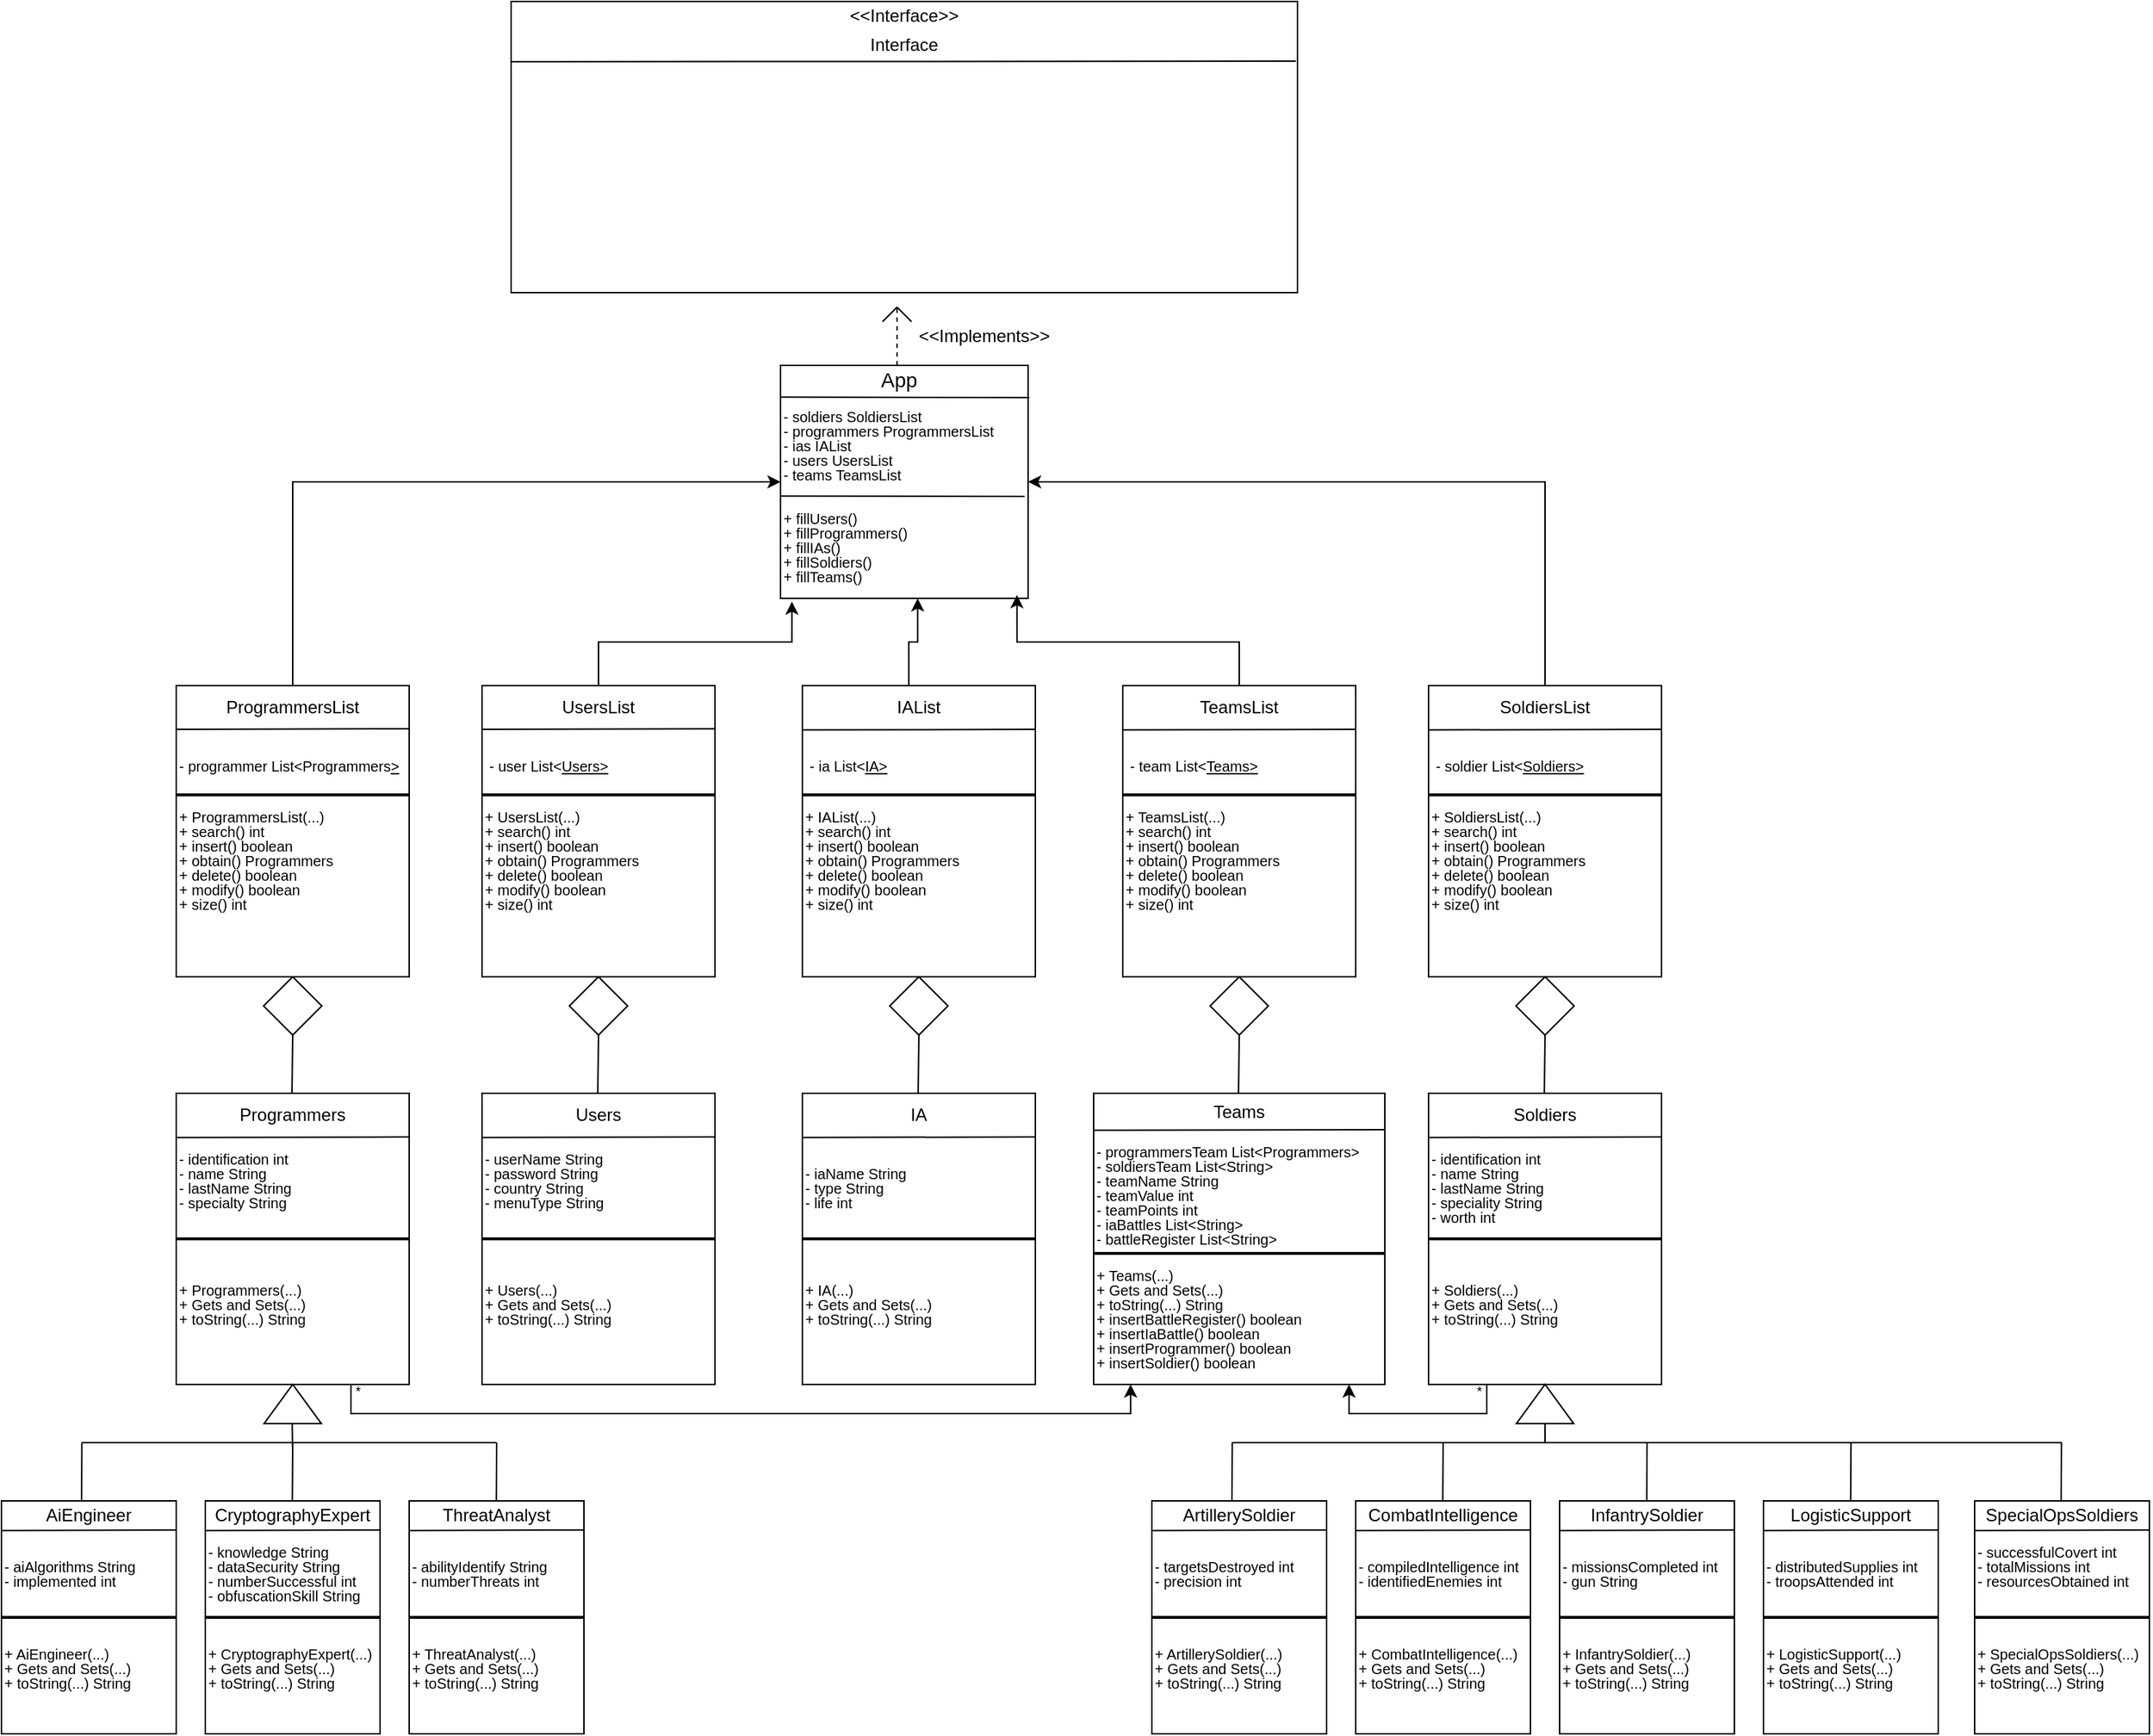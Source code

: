 <mxfile version="21.6.2" type="github">
  <diagram name="Page-1" id="lF3UblHLmA0cqcG6uqCf">
    <mxGraphModel dx="1594" dy="861" grid="1" gridSize="10" guides="1" tooltips="1" connect="1" arrows="1" fold="1" page="1" pageScale="1" pageWidth="2500" pageHeight="1920" math="0" shadow="0">
      <root>
        <mxCell id="0" />
        <mxCell id="1" parent="0" />
        <mxCell id="w-rCVOtRvk_F5D2muNZO-1" value="" style="rounded=0;whiteSpace=wrap;html=1;" vertex="1" parent="1">
          <mxGeometry x="920" y="270" width="540" height="200" as="geometry" />
        </mxCell>
        <mxCell id="w-rCVOtRvk_F5D2muNZO-3" value="" style="endArrow=none;html=1;rounded=0;entryX=0.998;entryY=0.205;entryDx=0;entryDy=0;entryPerimeter=0;exitX=0.001;exitY=0.207;exitDx=0;exitDy=0;exitPerimeter=0;" edge="1" parent="1" source="w-rCVOtRvk_F5D2muNZO-1" target="w-rCVOtRvk_F5D2muNZO-1">
          <mxGeometry width="50" height="50" relative="1" as="geometry">
            <mxPoint x="925" y="311" as="sourcePoint" />
            <mxPoint x="1235" y="310" as="targetPoint" />
          </mxGeometry>
        </mxCell>
        <mxCell id="w-rCVOtRvk_F5D2muNZO-4" value="Interface" style="text;html=1;strokeColor=none;fillColor=none;align=center;verticalAlign=middle;whiteSpace=wrap;rounded=0;" vertex="1" parent="1">
          <mxGeometry x="1160" y="290" width="60" height="20" as="geometry" />
        </mxCell>
        <mxCell id="w-rCVOtRvk_F5D2muNZO-5" value="&amp;lt;&amp;lt;Interface&amp;gt;&amp;gt;" style="text;html=1;strokeColor=none;fillColor=none;align=center;verticalAlign=middle;whiteSpace=wrap;rounded=0;" vertex="1" parent="1">
          <mxGeometry x="1160" y="270" width="60" height="20" as="geometry" />
        </mxCell>
        <mxCell id="w-rCVOtRvk_F5D2muNZO-7" value="" style="rounded=0;whiteSpace=wrap;html=1;" vertex="1" parent="1">
          <mxGeometry x="1105" y="520" width="170" height="160" as="geometry" />
        </mxCell>
        <mxCell id="w-rCVOtRvk_F5D2muNZO-8" value="" style="endArrow=none;html=1;rounded=0;entryX=1.005;entryY=0.138;entryDx=0;entryDy=0;entryPerimeter=0;exitX=0.002;exitY=0.136;exitDx=0;exitDy=0;exitPerimeter=0;" edge="1" parent="1" source="w-rCVOtRvk_F5D2muNZO-7" target="w-rCVOtRvk_F5D2muNZO-7">
          <mxGeometry width="50" height="50" relative="1" as="geometry">
            <mxPoint x="1110" y="540" as="sourcePoint" />
            <mxPoint x="1260" y="540" as="targetPoint" />
          </mxGeometry>
        </mxCell>
        <mxCell id="w-rCVOtRvk_F5D2muNZO-9" value="App" style="text;html=1;strokeColor=none;fillColor=none;align=center;verticalAlign=middle;whiteSpace=wrap;rounded=0;fontSize=14;" vertex="1" parent="1">
          <mxGeometry x="1170" y="520" width="32.5" height="20" as="geometry" />
        </mxCell>
        <mxCell id="w-rCVOtRvk_F5D2muNZO-14" value="" style="endArrow=none;dashed=1;html=1;rounded=0;" edge="1" parent="1">
          <mxGeometry width="50" height="50" relative="1" as="geometry">
            <mxPoint x="1185" y="520" as="sourcePoint" />
            <mxPoint x="1185" y="480" as="targetPoint" />
          </mxGeometry>
        </mxCell>
        <mxCell id="w-rCVOtRvk_F5D2muNZO-16" value="" style="endArrow=none;html=1;rounded=0;" edge="1" parent="1">
          <mxGeometry width="50" height="50" relative="1" as="geometry">
            <mxPoint x="1175" y="490" as="sourcePoint" />
            <mxPoint x="1175" y="490" as="targetPoint" />
            <Array as="points">
              <mxPoint x="1185" y="480" />
            </Array>
          </mxGeometry>
        </mxCell>
        <mxCell id="w-rCVOtRvk_F5D2muNZO-17" value="" style="endArrow=none;html=1;rounded=0;" edge="1" parent="1">
          <mxGeometry width="50" height="50" relative="1" as="geometry">
            <mxPoint x="1185" y="480" as="sourcePoint" />
            <mxPoint x="1185" y="480" as="targetPoint" />
            <Array as="points">
              <mxPoint x="1195" y="490" />
            </Array>
          </mxGeometry>
        </mxCell>
        <mxCell id="w-rCVOtRvk_F5D2muNZO-18" value="&amp;lt;&amp;lt;Implements&amp;gt;&amp;gt;" style="text;html=1;strokeColor=none;fillColor=none;align=center;verticalAlign=middle;whiteSpace=wrap;rounded=0;" vertex="1" parent="1">
          <mxGeometry x="1215" y="490" width="60" height="20" as="geometry" />
        </mxCell>
        <mxCell id="w-rCVOtRvk_F5D2muNZO-135" style="edgeStyle=orthogonalEdgeStyle;rounded=0;orthogonalLoop=1;jettySize=auto;html=1;exitX=0.5;exitY=0;exitDx=0;exitDy=0;entryX=0;entryY=0.5;entryDx=0;entryDy=0;" edge="1" parent="1" source="w-rCVOtRvk_F5D2muNZO-21" target="w-rCVOtRvk_F5D2muNZO-7">
          <mxGeometry relative="1" as="geometry" />
        </mxCell>
        <mxCell id="w-rCVOtRvk_F5D2muNZO-21" value="" style="rounded=0;whiteSpace=wrap;html=1;" vertex="1" parent="1">
          <mxGeometry x="690" y="740" width="160" height="200" as="geometry" />
        </mxCell>
        <mxCell id="w-rCVOtRvk_F5D2muNZO-22" value="" style="endArrow=none;html=1;rounded=0;entryX=0.998;entryY=0.205;entryDx=0;entryDy=0;entryPerimeter=0;exitX=0.001;exitY=0.207;exitDx=0;exitDy=0;exitPerimeter=0;" edge="1" parent="1">
          <mxGeometry width="50" height="50" relative="1" as="geometry">
            <mxPoint x="690.48" y="770.0" as="sourcePoint" />
            <mxPoint x="850.0" y="769.6" as="targetPoint" />
          </mxGeometry>
        </mxCell>
        <mxCell id="w-rCVOtRvk_F5D2muNZO-134" style="edgeStyle=orthogonalEdgeStyle;rounded=0;orthogonalLoop=1;jettySize=auto;html=1;exitX=0.5;exitY=0;exitDx=0;exitDy=0;entryX=0.046;entryY=1.014;entryDx=0;entryDy=0;entryPerimeter=0;" edge="1" parent="1" source="w-rCVOtRvk_F5D2muNZO-24" target="w-rCVOtRvk_F5D2muNZO-7">
          <mxGeometry relative="1" as="geometry" />
        </mxCell>
        <mxCell id="w-rCVOtRvk_F5D2muNZO-24" value="" style="rounded=0;whiteSpace=wrap;html=1;" vertex="1" parent="1">
          <mxGeometry x="900" y="740" width="160" height="200" as="geometry" />
        </mxCell>
        <mxCell id="w-rCVOtRvk_F5D2muNZO-25" value="" style="endArrow=none;html=1;rounded=0;entryX=0.998;entryY=0.205;entryDx=0;entryDy=0;entryPerimeter=0;exitX=0.001;exitY=0.207;exitDx=0;exitDy=0;exitPerimeter=0;" edge="1" parent="1">
          <mxGeometry width="50" height="50" relative="1" as="geometry">
            <mxPoint x="900.0" y="770.0" as="sourcePoint" />
            <mxPoint x="1059.52" y="769.6" as="targetPoint" />
          </mxGeometry>
        </mxCell>
        <mxCell id="w-rCVOtRvk_F5D2muNZO-137" style="edgeStyle=orthogonalEdgeStyle;rounded=0;orthogonalLoop=1;jettySize=auto;html=1;exitX=0.5;exitY=0;exitDx=0;exitDy=0;entryX=1;entryY=0.5;entryDx=0;entryDy=0;" edge="1" parent="1" source="w-rCVOtRvk_F5D2muNZO-26" target="w-rCVOtRvk_F5D2muNZO-7">
          <mxGeometry relative="1" as="geometry" />
        </mxCell>
        <mxCell id="w-rCVOtRvk_F5D2muNZO-26" value="" style="rounded=0;whiteSpace=wrap;html=1;" vertex="1" parent="1">
          <mxGeometry x="1550" y="740" width="160" height="200" as="geometry" />
        </mxCell>
        <mxCell id="w-rCVOtRvk_F5D2muNZO-27" value="" style="endArrow=none;html=1;rounded=0;entryX=0.998;entryY=0.205;entryDx=0;entryDy=0;entryPerimeter=0;exitX=0.001;exitY=0.207;exitDx=0;exitDy=0;exitPerimeter=0;" edge="1" parent="1">
          <mxGeometry width="50" height="50" relative="1" as="geometry">
            <mxPoint x="1550.48" y="770.4" as="sourcePoint" />
            <mxPoint x="1710.0" y="770" as="targetPoint" />
          </mxGeometry>
        </mxCell>
        <mxCell id="w-rCVOtRvk_F5D2muNZO-28" value="ProgrammersList" style="text;html=1;strokeColor=none;fillColor=none;align=center;verticalAlign=middle;whiteSpace=wrap;rounded=0;" vertex="1" parent="1">
          <mxGeometry x="720" y="750" width="100" height="10" as="geometry" />
        </mxCell>
        <mxCell id="w-rCVOtRvk_F5D2muNZO-32" value="UsersList" style="text;html=1;strokeColor=none;fillColor=none;align=center;verticalAlign=middle;whiteSpace=wrap;rounded=0;" vertex="1" parent="1">
          <mxGeometry x="940" y="745" width="80" height="20" as="geometry" />
        </mxCell>
        <mxCell id="w-rCVOtRvk_F5D2muNZO-33" value="SoldiersList" style="text;html=1;strokeColor=none;fillColor=none;align=center;verticalAlign=middle;whiteSpace=wrap;rounded=0;" vertex="1" parent="1">
          <mxGeometry x="1590" y="745" width="80" height="20" as="geometry" />
        </mxCell>
        <mxCell id="w-rCVOtRvk_F5D2muNZO-34" value="" style="rounded=0;whiteSpace=wrap;html=1;" vertex="1" parent="1">
          <mxGeometry x="900" y="1020" width="160" height="200" as="geometry" />
        </mxCell>
        <mxCell id="w-rCVOtRvk_F5D2muNZO-35" value="" style="endArrow=none;html=1;rounded=0;entryX=0.998;entryY=0.205;entryDx=0;entryDy=0;entryPerimeter=0;exitX=0.001;exitY=0.207;exitDx=0;exitDy=0;exitPerimeter=0;" edge="1" parent="1">
          <mxGeometry width="50" height="50" relative="1" as="geometry">
            <mxPoint x="900.0" y="1050.4" as="sourcePoint" />
            <mxPoint x="1059.52" y="1050.0" as="targetPoint" />
          </mxGeometry>
        </mxCell>
        <mxCell id="w-rCVOtRvk_F5D2muNZO-36" value="Users" style="text;html=1;strokeColor=none;fillColor=none;align=center;verticalAlign=middle;whiteSpace=wrap;rounded=0;" vertex="1" parent="1">
          <mxGeometry x="930" y="1025" width="100" height="20" as="geometry" />
        </mxCell>
        <mxCell id="w-rCVOtRvk_F5D2muNZO-268" style="edgeStyle=orthogonalEdgeStyle;rounded=0;orthogonalLoop=1;jettySize=auto;html=1;exitX=0.75;exitY=1;exitDx=0;exitDy=0;entryX=0.127;entryY=1;entryDx=0;entryDy=0;entryPerimeter=0;" edge="1" parent="1" source="w-rCVOtRvk_F5D2muNZO-38" target="w-rCVOtRvk_F5D2muNZO-141">
          <mxGeometry relative="1" as="geometry" />
        </mxCell>
        <mxCell id="w-rCVOtRvk_F5D2muNZO-38" value="" style="rounded=0;whiteSpace=wrap;html=1;" vertex="1" parent="1">
          <mxGeometry x="690" y="1020" width="160" height="200" as="geometry" />
        </mxCell>
        <mxCell id="w-rCVOtRvk_F5D2muNZO-39" value="" style="endArrow=none;html=1;rounded=0;entryX=0.998;entryY=0.205;entryDx=0;entryDy=0;entryPerimeter=0;exitX=0.001;exitY=0.207;exitDx=0;exitDy=0;exitPerimeter=0;" edge="1" parent="1">
          <mxGeometry width="50" height="50" relative="1" as="geometry">
            <mxPoint x="690.24" y="1050.4" as="sourcePoint" />
            <mxPoint x="849.76" y="1050.0" as="targetPoint" />
          </mxGeometry>
        </mxCell>
        <mxCell id="w-rCVOtRvk_F5D2muNZO-40" value="Programmers" style="text;html=1;strokeColor=none;fillColor=none;align=center;verticalAlign=middle;whiteSpace=wrap;rounded=0;" vertex="1" parent="1">
          <mxGeometry x="720" y="1030" width="100" height="10" as="geometry" />
        </mxCell>
        <mxCell id="w-rCVOtRvk_F5D2muNZO-266" style="edgeStyle=orthogonalEdgeStyle;rounded=0;orthogonalLoop=1;jettySize=auto;html=1;exitX=0.25;exitY=1;exitDx=0;exitDy=0;entryX=0.877;entryY=1;entryDx=0;entryDy=0;entryPerimeter=0;" edge="1" parent="1" source="w-rCVOtRvk_F5D2muNZO-41" target="w-rCVOtRvk_F5D2muNZO-141">
          <mxGeometry relative="1" as="geometry" />
        </mxCell>
        <mxCell id="w-rCVOtRvk_F5D2muNZO-41" value="" style="rounded=0;whiteSpace=wrap;html=1;" vertex="1" parent="1">
          <mxGeometry x="1550" y="1020" width="160" height="200" as="geometry" />
        </mxCell>
        <mxCell id="w-rCVOtRvk_F5D2muNZO-42" value="" style="endArrow=none;html=1;rounded=0;entryX=0.998;entryY=0.205;entryDx=0;entryDy=0;entryPerimeter=0;exitX=0.001;exitY=0.207;exitDx=0;exitDy=0;exitPerimeter=0;" edge="1" parent="1">
          <mxGeometry width="50" height="50" relative="1" as="geometry">
            <mxPoint x="1550.48" y="1050.4" as="sourcePoint" />
            <mxPoint x="1710.0" y="1050.0" as="targetPoint" />
          </mxGeometry>
        </mxCell>
        <mxCell id="w-rCVOtRvk_F5D2muNZO-43" value="Soldiers" style="text;html=1;strokeColor=none;fillColor=none;align=center;verticalAlign=middle;whiteSpace=wrap;rounded=0;" vertex="1" parent="1">
          <mxGeometry x="1580" y="1025" width="100" height="20" as="geometry" />
        </mxCell>
        <mxCell id="w-rCVOtRvk_F5D2muNZO-64" value="" style="rounded=0;whiteSpace=wrap;html=1;" vertex="1" parent="1">
          <mxGeometry x="1780" y="1300" width="120" height="160" as="geometry" />
        </mxCell>
        <mxCell id="w-rCVOtRvk_F5D2muNZO-65" value="" style="endArrow=none;html=1;rounded=0;entryX=0.998;entryY=0.205;entryDx=0;entryDy=0;entryPerimeter=0;exitX=0.001;exitY=0.207;exitDx=0;exitDy=0;exitPerimeter=0;" edge="1" parent="1">
          <mxGeometry width="50" height="50" relative="1" as="geometry">
            <mxPoint x="1780.36" y="1320.32" as="sourcePoint" />
            <mxPoint x="1900.0" y="1320" as="targetPoint" />
          </mxGeometry>
        </mxCell>
        <mxCell id="w-rCVOtRvk_F5D2muNZO-66" value="LogisticSupport" style="text;html=1;strokeColor=none;fillColor=none;align=center;verticalAlign=middle;whiteSpace=wrap;rounded=0;" vertex="1" parent="1">
          <mxGeometry x="1790" y="1305" width="100" height="10" as="geometry" />
        </mxCell>
        <mxCell id="w-rCVOtRvk_F5D2muNZO-73" value="" style="rounded=0;whiteSpace=wrap;html=1;" vertex="1" parent="1">
          <mxGeometry x="1640" y="1300" width="120" height="160" as="geometry" />
        </mxCell>
        <mxCell id="w-rCVOtRvk_F5D2muNZO-74" value="" style="endArrow=none;html=1;rounded=0;entryX=0.998;entryY=0.205;entryDx=0;entryDy=0;entryPerimeter=0;exitX=0.001;exitY=0.207;exitDx=0;exitDy=0;exitPerimeter=0;" edge="1" parent="1">
          <mxGeometry width="50" height="50" relative="1" as="geometry">
            <mxPoint x="1640.18" y="1320.32" as="sourcePoint" />
            <mxPoint x="1759.82" y="1320" as="targetPoint" />
          </mxGeometry>
        </mxCell>
        <mxCell id="w-rCVOtRvk_F5D2muNZO-75" value="InfantrySoldier" style="text;html=1;strokeColor=none;fillColor=none;align=center;verticalAlign=middle;whiteSpace=wrap;rounded=0;" vertex="1" parent="1">
          <mxGeometry x="1650" y="1305" width="100" height="10" as="geometry" />
        </mxCell>
        <mxCell id="w-rCVOtRvk_F5D2muNZO-76" value="" style="rounded=0;whiteSpace=wrap;html=1;" vertex="1" parent="1">
          <mxGeometry x="1500" y="1300" width="120" height="160" as="geometry" />
        </mxCell>
        <mxCell id="w-rCVOtRvk_F5D2muNZO-77" value="" style="endArrow=none;html=1;rounded=0;entryX=0.998;entryY=0.205;entryDx=0;entryDy=0;entryPerimeter=0;exitX=0.001;exitY=0.207;exitDx=0;exitDy=0;exitPerimeter=0;" edge="1" parent="1">
          <mxGeometry width="50" height="50" relative="1" as="geometry">
            <mxPoint x="1500" y="1320.32" as="sourcePoint" />
            <mxPoint x="1619.64" y="1320" as="targetPoint" />
          </mxGeometry>
        </mxCell>
        <mxCell id="w-rCVOtRvk_F5D2muNZO-78" value="CombatIntelligence" style="text;html=1;strokeColor=none;fillColor=none;align=center;verticalAlign=middle;whiteSpace=wrap;rounded=0;" vertex="1" parent="1">
          <mxGeometry x="1510" y="1305" width="100" height="10" as="geometry" />
        </mxCell>
        <mxCell id="w-rCVOtRvk_F5D2muNZO-79" value="" style="rounded=0;whiteSpace=wrap;html=1;" vertex="1" parent="1">
          <mxGeometry x="1360" y="1300" width="120" height="160" as="geometry" />
        </mxCell>
        <mxCell id="w-rCVOtRvk_F5D2muNZO-80" value="" style="endArrow=none;html=1;rounded=0;entryX=0.998;entryY=0.205;entryDx=0;entryDy=0;entryPerimeter=0;exitX=0.001;exitY=0.207;exitDx=0;exitDy=0;exitPerimeter=0;" edge="1" parent="1">
          <mxGeometry width="50" height="50" relative="1" as="geometry">
            <mxPoint x="1360.18" y="1320.32" as="sourcePoint" />
            <mxPoint x="1479.82" y="1320" as="targetPoint" />
          </mxGeometry>
        </mxCell>
        <mxCell id="w-rCVOtRvk_F5D2muNZO-81" value="ArtillerySoldier" style="text;html=1;strokeColor=none;fillColor=none;align=center;verticalAlign=middle;whiteSpace=wrap;rounded=0;" vertex="1" parent="1">
          <mxGeometry x="1370" y="1305" width="100" height="10" as="geometry" />
        </mxCell>
        <mxCell id="w-rCVOtRvk_F5D2muNZO-85" value="" style="endArrow=none;html=1;rounded=0;" edge="1" parent="1">
          <mxGeometry width="50" height="50" relative="1" as="geometry">
            <mxPoint x="1559.76" y="1300" as="sourcePoint" />
            <mxPoint x="1560" y="1260" as="targetPoint" />
          </mxGeometry>
        </mxCell>
        <mxCell id="w-rCVOtRvk_F5D2muNZO-87" value="" style="endArrow=none;html=1;rounded=0;" edge="1" parent="1">
          <mxGeometry width="50" height="50" relative="1" as="geometry">
            <mxPoint x="1699.83" y="1300" as="sourcePoint" />
            <mxPoint x="1700.07" y="1260" as="targetPoint" />
          </mxGeometry>
        </mxCell>
        <mxCell id="w-rCVOtRvk_F5D2muNZO-88" value="" style="endArrow=none;html=1;rounded=0;" edge="1" parent="1">
          <mxGeometry width="50" height="50" relative="1" as="geometry">
            <mxPoint x="1839.88" y="1300" as="sourcePoint" />
            <mxPoint x="1840.12" y="1260" as="targetPoint" />
          </mxGeometry>
        </mxCell>
        <mxCell id="w-rCVOtRvk_F5D2muNZO-90" value="" style="endArrow=none;html=1;rounded=0;" edge="1" parent="1">
          <mxGeometry width="50" height="50" relative="1" as="geometry">
            <mxPoint x="1415" y="1260" as="sourcePoint" />
            <mxPoint x="1985" y="1260" as="targetPoint" />
          </mxGeometry>
        </mxCell>
        <mxCell id="w-rCVOtRvk_F5D2muNZO-91" value="" style="endArrow=none;html=1;rounded=0;" edge="1" parent="1" target="w-rCVOtRvk_F5D2muNZO-92">
          <mxGeometry width="50" height="50" relative="1" as="geometry">
            <mxPoint x="1630" y="1260" as="sourcePoint" />
            <mxPoint x="1619.76" y="1240" as="targetPoint" />
          </mxGeometry>
        </mxCell>
        <mxCell id="w-rCVOtRvk_F5D2muNZO-92" value="" style="triangle;whiteSpace=wrap;html=1;rotation=-90;" vertex="1" parent="1">
          <mxGeometry x="1616.54" y="1213.78" width="26.92" height="39.36" as="geometry" />
        </mxCell>
        <mxCell id="w-rCVOtRvk_F5D2muNZO-94" value="" style="rounded=0;whiteSpace=wrap;html=1;" vertex="1" parent="1">
          <mxGeometry x="1925" y="1300" width="120" height="160" as="geometry" />
        </mxCell>
        <mxCell id="w-rCVOtRvk_F5D2muNZO-95" value="" style="endArrow=none;html=1;rounded=0;entryX=0.998;entryY=0.205;entryDx=0;entryDy=0;entryPerimeter=0;exitX=0.001;exitY=0.207;exitDx=0;exitDy=0;exitPerimeter=0;" edge="1" parent="1">
          <mxGeometry width="50" height="50" relative="1" as="geometry">
            <mxPoint x="1925" y="1320.32" as="sourcePoint" />
            <mxPoint x="2044.64" y="1320" as="targetPoint" />
          </mxGeometry>
        </mxCell>
        <mxCell id="w-rCVOtRvk_F5D2muNZO-96" value="SpecialOpsSoldiers" style="text;html=1;strokeColor=none;fillColor=none;align=center;verticalAlign=middle;whiteSpace=wrap;rounded=0;" vertex="1" parent="1">
          <mxGeometry x="1935" y="1305" width="100" height="10" as="geometry" />
        </mxCell>
        <mxCell id="w-rCVOtRvk_F5D2muNZO-97" value="" style="endArrow=none;html=1;rounded=0;" edge="1" parent="1">
          <mxGeometry width="50" height="50" relative="1" as="geometry">
            <mxPoint x="1984.41" y="1300" as="sourcePoint" />
            <mxPoint x="1984.65" y="1260" as="targetPoint" />
          </mxGeometry>
        </mxCell>
        <mxCell id="w-rCVOtRvk_F5D2muNZO-101" value="" style="endArrow=none;html=1;rounded=0;" edge="1" parent="1">
          <mxGeometry width="50" height="50" relative="1" as="geometry">
            <mxPoint x="1415" y="1300" as="sourcePoint" />
            <mxPoint x="1415.24" y="1260" as="targetPoint" />
          </mxGeometry>
        </mxCell>
        <mxCell id="w-rCVOtRvk_F5D2muNZO-102" value="" style="rounded=0;whiteSpace=wrap;html=1;" vertex="1" parent="1">
          <mxGeometry x="850" y="1300" width="120" height="160" as="geometry" />
        </mxCell>
        <mxCell id="w-rCVOtRvk_F5D2muNZO-103" value="" style="endArrow=none;html=1;rounded=0;entryX=0.998;entryY=0.205;entryDx=0;entryDy=0;entryPerimeter=0;exitX=0.001;exitY=0.207;exitDx=0;exitDy=0;exitPerimeter=0;" edge="1" parent="1">
          <mxGeometry width="50" height="50" relative="1" as="geometry">
            <mxPoint x="850.36" y="1320.32" as="sourcePoint" />
            <mxPoint x="970" y="1320.0" as="targetPoint" />
          </mxGeometry>
        </mxCell>
        <mxCell id="w-rCVOtRvk_F5D2muNZO-104" value="ThreatAnalyst" style="text;html=1;strokeColor=none;fillColor=none;align=center;verticalAlign=middle;whiteSpace=wrap;rounded=0;" vertex="1" parent="1">
          <mxGeometry x="860" y="1305" width="100" height="10" as="geometry" />
        </mxCell>
        <mxCell id="w-rCVOtRvk_F5D2muNZO-105" value="" style="rounded=0;whiteSpace=wrap;html=1;" vertex="1" parent="1">
          <mxGeometry x="710" y="1300" width="120" height="160" as="geometry" />
        </mxCell>
        <mxCell id="w-rCVOtRvk_F5D2muNZO-106" value="" style="endArrow=none;html=1;rounded=0;entryX=0.998;entryY=0.205;entryDx=0;entryDy=0;entryPerimeter=0;exitX=0.001;exitY=0.207;exitDx=0;exitDy=0;exitPerimeter=0;" edge="1" parent="1">
          <mxGeometry width="50" height="50" relative="1" as="geometry">
            <mxPoint x="710.18" y="1320.32" as="sourcePoint" />
            <mxPoint x="829.82" y="1320.0" as="targetPoint" />
          </mxGeometry>
        </mxCell>
        <mxCell id="w-rCVOtRvk_F5D2muNZO-107" value="CryptographyExpert" style="text;html=1;strokeColor=none;fillColor=none;align=center;verticalAlign=middle;whiteSpace=wrap;rounded=0;" vertex="1" parent="1">
          <mxGeometry x="720" y="1310" width="100" as="geometry" />
        </mxCell>
        <mxCell id="w-rCVOtRvk_F5D2muNZO-108" value="" style="rounded=0;whiteSpace=wrap;html=1;" vertex="1" parent="1">
          <mxGeometry x="570" y="1300" width="120" height="160" as="geometry" />
        </mxCell>
        <mxCell id="w-rCVOtRvk_F5D2muNZO-109" value="" style="endArrow=none;html=1;rounded=0;entryX=0.998;entryY=0.205;entryDx=0;entryDy=0;entryPerimeter=0;exitX=0.001;exitY=0.207;exitDx=0;exitDy=0;exitPerimeter=0;" edge="1" parent="1">
          <mxGeometry width="50" height="50" relative="1" as="geometry">
            <mxPoint x="570.36" y="1320.32" as="sourcePoint" />
            <mxPoint x="690" y="1320.0" as="targetPoint" />
          </mxGeometry>
        </mxCell>
        <mxCell id="w-rCVOtRvk_F5D2muNZO-110" value="AiEngineer" style="text;html=1;strokeColor=none;fillColor=none;align=center;verticalAlign=middle;whiteSpace=wrap;rounded=0;" vertex="1" parent="1">
          <mxGeometry x="580" y="1305" width="100" height="10" as="geometry" />
        </mxCell>
        <mxCell id="w-rCVOtRvk_F5D2muNZO-111" value="" style="endArrow=none;html=1;rounded=0;" edge="1" parent="1">
          <mxGeometry width="50" height="50" relative="1" as="geometry">
            <mxPoint x="769.76" y="1300" as="sourcePoint" />
            <mxPoint x="770" y="1260" as="targetPoint" />
          </mxGeometry>
        </mxCell>
        <mxCell id="w-rCVOtRvk_F5D2muNZO-112" value="" style="endArrow=none;html=1;rounded=0;" edge="1" parent="1">
          <mxGeometry width="50" height="50" relative="1" as="geometry">
            <mxPoint x="909.83" y="1300" as="sourcePoint" />
            <mxPoint x="910.07" y="1260" as="targetPoint" />
          </mxGeometry>
        </mxCell>
        <mxCell id="w-rCVOtRvk_F5D2muNZO-114" value="" style="endArrow=none;html=1;rounded=0;" edge="1" parent="1">
          <mxGeometry width="50" height="50" relative="1" as="geometry">
            <mxPoint x="625" y="1300" as="sourcePoint" />
            <mxPoint x="625.24" y="1260" as="targetPoint" />
          </mxGeometry>
        </mxCell>
        <mxCell id="w-rCVOtRvk_F5D2muNZO-115" value="" style="endArrow=none;html=1;rounded=0;" edge="1" parent="1">
          <mxGeometry width="50" height="50" relative="1" as="geometry">
            <mxPoint x="625" y="1260" as="sourcePoint" />
            <mxPoint x="910" y="1260" as="targetPoint" />
          </mxGeometry>
        </mxCell>
        <mxCell id="w-rCVOtRvk_F5D2muNZO-116" value="" style="endArrow=none;html=1;rounded=0;entryX=-0.008;entryY=0.492;entryDx=0;entryDy=0;entryPerimeter=0;" edge="1" parent="1" target="w-rCVOtRvk_F5D2muNZO-117">
          <mxGeometry width="50" height="50" relative="1" as="geometry">
            <mxPoint x="769.88" y="1263" as="sourcePoint" />
            <mxPoint x="770.12" y="1250" as="targetPoint" />
          </mxGeometry>
        </mxCell>
        <mxCell id="w-rCVOtRvk_F5D2muNZO-117" value="" style="triangle;whiteSpace=wrap;html=1;rotation=-90;" vertex="1" parent="1">
          <mxGeometry x="756.54" y="1213.78" width="26.92" height="39.36" as="geometry" />
        </mxCell>
        <mxCell id="w-rCVOtRvk_F5D2muNZO-118" value="" style="rhombus;whiteSpace=wrap;html=1;" vertex="1" parent="1">
          <mxGeometry x="750" y="940" width="40" height="40" as="geometry" />
        </mxCell>
        <mxCell id="w-rCVOtRvk_F5D2muNZO-125" value="" style="endArrow=none;html=1;rounded=0;" edge="1" parent="1">
          <mxGeometry width="50" height="50" relative="1" as="geometry">
            <mxPoint x="769.52" y="1020" as="sourcePoint" />
            <mxPoint x="770" y="980" as="targetPoint" />
          </mxGeometry>
        </mxCell>
        <mxCell id="w-rCVOtRvk_F5D2muNZO-130" value="" style="rhombus;whiteSpace=wrap;html=1;" vertex="1" parent="1">
          <mxGeometry x="960" y="940" width="40" height="40" as="geometry" />
        </mxCell>
        <mxCell id="w-rCVOtRvk_F5D2muNZO-131" value="" style="rhombus;whiteSpace=wrap;html=1;" vertex="1" parent="1">
          <mxGeometry x="1610" y="940" width="40" height="40" as="geometry" />
        </mxCell>
        <mxCell id="w-rCVOtRvk_F5D2muNZO-132" value="" style="endArrow=none;html=1;rounded=0;" edge="1" parent="1">
          <mxGeometry width="50" height="50" relative="1" as="geometry">
            <mxPoint x="979.52" y="1020" as="sourcePoint" />
            <mxPoint x="980" y="980" as="targetPoint" />
          </mxGeometry>
        </mxCell>
        <mxCell id="w-rCVOtRvk_F5D2muNZO-133" value="" style="endArrow=none;html=1;rounded=0;" edge="1" parent="1">
          <mxGeometry width="50" height="50" relative="1" as="geometry">
            <mxPoint x="1629.52" y="1020" as="sourcePoint" />
            <mxPoint x="1630" y="980" as="targetPoint" />
          </mxGeometry>
        </mxCell>
        <mxCell id="w-rCVOtRvk_F5D2muNZO-146" style="edgeStyle=orthogonalEdgeStyle;rounded=0;orthogonalLoop=1;jettySize=auto;html=1;exitX=0.5;exitY=0;exitDx=0;exitDy=0;entryX=0.955;entryY=0.986;entryDx=0;entryDy=0;entryPerimeter=0;" edge="1" parent="1" source="w-rCVOtRvk_F5D2muNZO-138" target="w-rCVOtRvk_F5D2muNZO-7">
          <mxGeometry relative="1" as="geometry">
            <mxPoint x="1230" y="650.0" as="targetPoint" />
          </mxGeometry>
        </mxCell>
        <mxCell id="w-rCVOtRvk_F5D2muNZO-138" value="" style="rounded=0;whiteSpace=wrap;html=1;" vertex="1" parent="1">
          <mxGeometry x="1340" y="740" width="160" height="200" as="geometry" />
        </mxCell>
        <mxCell id="w-rCVOtRvk_F5D2muNZO-139" value="" style="endArrow=none;html=1;rounded=0;entryX=0.998;entryY=0.205;entryDx=0;entryDy=0;entryPerimeter=0;exitX=0.001;exitY=0.207;exitDx=0;exitDy=0;exitPerimeter=0;" edge="1" parent="1">
          <mxGeometry width="50" height="50" relative="1" as="geometry">
            <mxPoint x="1340.48" y="770.4" as="sourcePoint" />
            <mxPoint x="1500.0" y="770" as="targetPoint" />
          </mxGeometry>
        </mxCell>
        <mxCell id="w-rCVOtRvk_F5D2muNZO-140" value="TeamsList" style="text;html=1;strokeColor=none;fillColor=none;align=center;verticalAlign=middle;whiteSpace=wrap;rounded=0;" vertex="1" parent="1">
          <mxGeometry x="1380" y="745" width="80" height="20" as="geometry" />
        </mxCell>
        <mxCell id="w-rCVOtRvk_F5D2muNZO-141" value="" style="rounded=0;whiteSpace=wrap;html=1;" vertex="1" parent="1">
          <mxGeometry x="1320" y="1020" width="200" height="200" as="geometry" />
        </mxCell>
        <mxCell id="w-rCVOtRvk_F5D2muNZO-143" value="Teams" style="text;html=1;strokeColor=none;fillColor=none;align=center;verticalAlign=middle;whiteSpace=wrap;rounded=0;" vertex="1" parent="1">
          <mxGeometry x="1400" y="1025" width="40" height="15" as="geometry" />
        </mxCell>
        <mxCell id="w-rCVOtRvk_F5D2muNZO-144" value="" style="rhombus;whiteSpace=wrap;html=1;" vertex="1" parent="1">
          <mxGeometry x="1400" y="940" width="40" height="40" as="geometry" />
        </mxCell>
        <mxCell id="w-rCVOtRvk_F5D2muNZO-145" value="" style="endArrow=none;html=1;rounded=0;" edge="1" parent="1">
          <mxGeometry width="50" height="50" relative="1" as="geometry">
            <mxPoint x="1419.52" y="1020" as="sourcePoint" />
            <mxPoint x="1420" y="980" as="targetPoint" />
          </mxGeometry>
        </mxCell>
        <mxCell id="w-rCVOtRvk_F5D2muNZO-158" style="edgeStyle=orthogonalEdgeStyle;rounded=0;orthogonalLoop=1;jettySize=auto;html=1;exitX=0.457;exitY=0;exitDx=0;exitDy=0;entryX=0.554;entryY=1;entryDx=0;entryDy=0;entryPerimeter=0;exitPerimeter=0;" edge="1" parent="1" source="w-rCVOtRvk_F5D2muNZO-148" target="w-rCVOtRvk_F5D2muNZO-7">
          <mxGeometry relative="1" as="geometry" />
        </mxCell>
        <mxCell id="w-rCVOtRvk_F5D2muNZO-148" value="" style="rounded=0;whiteSpace=wrap;html=1;" vertex="1" parent="1">
          <mxGeometry x="1120" y="740" width="160" height="200" as="geometry" />
        </mxCell>
        <mxCell id="w-rCVOtRvk_F5D2muNZO-149" value="" style="endArrow=none;html=1;rounded=0;entryX=0.998;entryY=0.205;entryDx=0;entryDy=0;entryPerimeter=0;exitX=0.001;exitY=0.207;exitDx=0;exitDy=0;exitPerimeter=0;" edge="1" parent="1">
          <mxGeometry width="50" height="50" relative="1" as="geometry">
            <mxPoint x="1120.48" y="770.4" as="sourcePoint" />
            <mxPoint x="1280.0" y="770" as="targetPoint" />
          </mxGeometry>
        </mxCell>
        <mxCell id="w-rCVOtRvk_F5D2muNZO-150" value="IAList" style="text;html=1;strokeColor=none;fillColor=none;align=center;verticalAlign=middle;whiteSpace=wrap;rounded=0;" vertex="1" parent="1">
          <mxGeometry x="1160" y="745" width="80" height="20" as="geometry" />
        </mxCell>
        <mxCell id="w-rCVOtRvk_F5D2muNZO-151" value="" style="rounded=0;whiteSpace=wrap;html=1;" vertex="1" parent="1">
          <mxGeometry x="1120" y="1020" width="160" height="200" as="geometry" />
        </mxCell>
        <mxCell id="w-rCVOtRvk_F5D2muNZO-152" value="" style="endArrow=none;html=1;rounded=0;entryX=0.998;entryY=0.205;entryDx=0;entryDy=0;entryPerimeter=0;exitX=0.001;exitY=0.207;exitDx=0;exitDy=0;exitPerimeter=0;" edge="1" parent="1">
          <mxGeometry width="50" height="50" relative="1" as="geometry">
            <mxPoint x="1120.24" y="1050.4" as="sourcePoint" />
            <mxPoint x="1279.76" y="1050.0" as="targetPoint" />
          </mxGeometry>
        </mxCell>
        <mxCell id="w-rCVOtRvk_F5D2muNZO-153" value="IA" style="text;html=1;strokeColor=none;fillColor=none;align=center;verticalAlign=middle;whiteSpace=wrap;rounded=0;" vertex="1" parent="1">
          <mxGeometry x="1150" y="1025" width="100" height="20" as="geometry" />
        </mxCell>
        <mxCell id="w-rCVOtRvk_F5D2muNZO-154" value="" style="rhombus;whiteSpace=wrap;html=1;" vertex="1" parent="1">
          <mxGeometry x="1180" y="940" width="40" height="40" as="geometry" />
        </mxCell>
        <mxCell id="w-rCVOtRvk_F5D2muNZO-155" value="" style="endArrow=none;html=1;rounded=0;" edge="1" parent="1">
          <mxGeometry width="50" height="50" relative="1" as="geometry">
            <mxPoint x="1199.52" y="1020" as="sourcePoint" />
            <mxPoint x="1200" y="980" as="targetPoint" />
          </mxGeometry>
        </mxCell>
        <mxCell id="w-rCVOtRvk_F5D2muNZO-160" value="" style="line;strokeWidth=2;html=1;" vertex="1" parent="1">
          <mxGeometry x="690" y="1115" width="160" height="10" as="geometry" />
        </mxCell>
        <mxCell id="w-rCVOtRvk_F5D2muNZO-161" value="" style="line;strokeWidth=2;html=1;" vertex="1" parent="1">
          <mxGeometry x="900" y="1115" width="160" height="10" as="geometry" />
        </mxCell>
        <mxCell id="w-rCVOtRvk_F5D2muNZO-162" value="" style="line;strokeWidth=2;html=1;" vertex="1" parent="1">
          <mxGeometry x="1120" y="1115" width="160" height="10" as="geometry" />
        </mxCell>
        <mxCell id="w-rCVOtRvk_F5D2muNZO-163" value="" style="line;strokeWidth=2;html=1;" vertex="1" parent="1">
          <mxGeometry x="690" y="810" width="160" height="10" as="geometry" />
        </mxCell>
        <mxCell id="w-rCVOtRvk_F5D2muNZO-164" value="" style="line;strokeWidth=2;html=1;" vertex="1" parent="1">
          <mxGeometry x="900" y="810" width="160" height="10" as="geometry" />
        </mxCell>
        <mxCell id="w-rCVOtRvk_F5D2muNZO-165" value="" style="line;strokeWidth=2;html=1;" vertex="1" parent="1">
          <mxGeometry x="1120" y="810" width="160" height="10" as="geometry" />
        </mxCell>
        <mxCell id="w-rCVOtRvk_F5D2muNZO-166" value="" style="line;strokeWidth=2;html=1;" vertex="1" parent="1">
          <mxGeometry x="1340" y="810" width="160" height="10" as="geometry" />
        </mxCell>
        <mxCell id="w-rCVOtRvk_F5D2muNZO-167" value="" style="line;strokeWidth=2;html=1;" vertex="1" parent="1">
          <mxGeometry x="1550" y="810" width="160" height="10" as="geometry" />
        </mxCell>
        <mxCell id="w-rCVOtRvk_F5D2muNZO-168" value="" style="line;strokeWidth=2;html=1;" vertex="1" parent="1">
          <mxGeometry x="1320" y="1125" width="200" height="10" as="geometry" />
        </mxCell>
        <mxCell id="w-rCVOtRvk_F5D2muNZO-169" value="" style="line;strokeWidth=2;html=1;" vertex="1" parent="1">
          <mxGeometry x="1550" y="1115" width="160" height="10" as="geometry" />
        </mxCell>
        <mxCell id="w-rCVOtRvk_F5D2muNZO-172" value="- soldiers SoldiersList" style="text;html=1;strokeColor=none;fillColor=none;align=left;verticalAlign=middle;whiteSpace=wrap;rounded=0;fontStyle=0;fontSize=10;" vertex="1" parent="1">
          <mxGeometry x="1105" y="550" width="135" height="10" as="geometry" />
        </mxCell>
        <mxCell id="w-rCVOtRvk_F5D2muNZO-176" value="" style="endArrow=none;html=1;rounded=0;exitX=0;exitY=0.561;exitDx=0;exitDy=0;exitPerimeter=0;" edge="1" parent="1" source="w-rCVOtRvk_F5D2muNZO-7">
          <mxGeometry relative="1" as="geometry">
            <mxPoint x="1110" y="610" as="sourcePoint" />
            <mxPoint x="1272.55" y="610" as="targetPoint" />
          </mxGeometry>
        </mxCell>
        <mxCell id="w-rCVOtRvk_F5D2muNZO-177" value="- programmers ProgrammersList" style="text;html=1;strokeColor=none;fillColor=none;align=left;verticalAlign=middle;whiteSpace=wrap;rounded=0;fontStyle=0;fontSize=10;" vertex="1" parent="1">
          <mxGeometry x="1105" y="560" width="247.45" height="10" as="geometry" />
        </mxCell>
        <mxCell id="w-rCVOtRvk_F5D2muNZO-178" value="- ias IAList" style="text;html=1;strokeColor=none;fillColor=none;align=left;verticalAlign=middle;whiteSpace=wrap;rounded=0;fontStyle=0;fontSize=10;" vertex="1" parent="1">
          <mxGeometry x="1105" y="570" width="135" height="10" as="geometry" />
        </mxCell>
        <mxCell id="w-rCVOtRvk_F5D2muNZO-179" value="- teams TeamsList" style="text;html=1;strokeColor=none;fillColor=none;align=left;verticalAlign=middle;whiteSpace=wrap;rounded=0;fontStyle=0;fontSize=10;" vertex="1" parent="1">
          <mxGeometry x="1105" y="590" width="135" height="10" as="geometry" />
        </mxCell>
        <mxCell id="w-rCVOtRvk_F5D2muNZO-180" value="&lt;span style=&quot;font-weight: normal;&quot;&gt;+ fillUsers()&lt;br&gt;&lt;/span&gt;" style="text;html=1;strokeColor=none;fillColor=none;align=left;verticalAlign=middle;whiteSpace=wrap;rounded=0;fontStyle=1;fontSize=10;" vertex="1" parent="1">
          <mxGeometry x="1105" y="620" width="75" height="10" as="geometry" />
        </mxCell>
        <mxCell id="w-rCVOtRvk_F5D2muNZO-181" value="&lt;span style=&quot;font-weight: normal;&quot;&gt;+ fillProgrammers()&lt;br&gt;&lt;/span&gt;" style="text;html=1;strokeColor=none;fillColor=none;align=left;verticalAlign=middle;whiteSpace=wrap;rounded=0;fontStyle=1;fontSize=10;" vertex="1" parent="1">
          <mxGeometry x="1105" y="630" width="95" height="10" as="geometry" />
        </mxCell>
        <mxCell id="w-rCVOtRvk_F5D2muNZO-182" value="&lt;span style=&quot;font-weight: normal;&quot;&gt;+ fillIAs()&lt;br&gt;&lt;/span&gt;" style="text;html=1;strokeColor=none;fillColor=none;align=left;verticalAlign=middle;whiteSpace=wrap;rounded=0;fontStyle=1;fontSize=10;" vertex="1" parent="1">
          <mxGeometry x="1105" y="640" width="75" height="10" as="geometry" />
        </mxCell>
        <mxCell id="w-rCVOtRvk_F5D2muNZO-183" value="&lt;span style=&quot;font-weight: normal;&quot;&gt;+ fillTeams()&lt;br&gt;&lt;/span&gt;" style="text;html=1;strokeColor=none;fillColor=none;align=left;verticalAlign=middle;whiteSpace=wrap;rounded=0;fontStyle=1;fontSize=10;" vertex="1" parent="1">
          <mxGeometry x="1105" y="660" width="75" height="10" as="geometry" />
        </mxCell>
        <mxCell id="w-rCVOtRvk_F5D2muNZO-185" value="- users UsersList" style="text;html=1;strokeColor=none;fillColor=none;align=left;verticalAlign=middle;whiteSpace=wrap;rounded=0;fontStyle=0;fontSize=10;" vertex="1" parent="1">
          <mxGeometry x="1105" y="580" width="135" height="10" as="geometry" />
        </mxCell>
        <mxCell id="w-rCVOtRvk_F5D2muNZO-190" value="- user List&amp;lt;&lt;u&gt;Users&amp;gt;&lt;/u&gt;&amp;nbsp;" style="text;html=1;strokeColor=none;fillColor=none;align=left;verticalAlign=middle;whiteSpace=wrap;rounded=0;fontStyle=0;fontSize=10;" vertex="1" parent="1">
          <mxGeometry x="902.5" y="790" width="117.5" height="10" as="geometry" />
        </mxCell>
        <mxCell id="w-rCVOtRvk_F5D2muNZO-191" value="- ia List&amp;lt;&lt;u&gt;IA&amp;gt;&lt;/u&gt;&amp;nbsp;" style="text;html=1;strokeColor=none;fillColor=none;align=left;verticalAlign=middle;whiteSpace=wrap;rounded=0;fontStyle=0;fontSize=10;" vertex="1" parent="1">
          <mxGeometry x="1122.5" y="790" width="117.5" height="10" as="geometry" />
        </mxCell>
        <mxCell id="w-rCVOtRvk_F5D2muNZO-192" value="- team List&amp;lt;&lt;u&gt;Teams&amp;gt;&lt;/u&gt;&amp;nbsp;" style="text;html=1;strokeColor=none;fillColor=none;align=left;verticalAlign=middle;whiteSpace=wrap;rounded=0;fontStyle=0;fontSize=10;" vertex="1" parent="1">
          <mxGeometry x="1342.5" y="790" width="117.5" height="10" as="geometry" />
        </mxCell>
        <mxCell id="w-rCVOtRvk_F5D2muNZO-193" value="- soldier List&amp;lt;&lt;u&gt;Soldiers&amp;gt;&lt;/u&gt;&amp;nbsp;" style="text;html=1;strokeColor=none;fillColor=none;align=left;verticalAlign=middle;whiteSpace=wrap;rounded=0;fontStyle=0;fontSize=10;" vertex="1" parent="1">
          <mxGeometry x="1552.5" y="790" width="117.5" height="10" as="geometry" />
        </mxCell>
        <mxCell id="w-rCVOtRvk_F5D2muNZO-194" value="&lt;span style=&quot;font-weight: normal;&quot;&gt;+ ProgrammersList(...)&lt;br&gt;&lt;/span&gt;" style="text;html=1;strokeColor=none;fillColor=none;align=left;verticalAlign=middle;whiteSpace=wrap;rounded=0;fontStyle=1;fontSize=10;" vertex="1" parent="1">
          <mxGeometry x="690" y="825" width="150" height="10" as="geometry" />
        </mxCell>
        <mxCell id="w-rCVOtRvk_F5D2muNZO-195" value="&lt;span style=&quot;font-weight: normal;&quot;&gt;+ search() int&lt;br&gt;&lt;/span&gt;" style="text;html=1;strokeColor=none;fillColor=none;align=left;verticalAlign=middle;whiteSpace=wrap;rounded=0;fontStyle=1;fontSize=10;" vertex="1" parent="1">
          <mxGeometry x="690" y="835" width="150" height="10" as="geometry" />
        </mxCell>
        <mxCell id="w-rCVOtRvk_F5D2muNZO-196" value="&lt;span style=&quot;font-weight: normal;&quot;&gt;+ insert() boolean&lt;br&gt;&lt;/span&gt;" style="text;html=1;strokeColor=none;fillColor=none;align=left;verticalAlign=middle;whiteSpace=wrap;rounded=0;fontStyle=1;fontSize=10;" vertex="1" parent="1">
          <mxGeometry x="690" y="845" width="150" height="10" as="geometry" />
        </mxCell>
        <mxCell id="w-rCVOtRvk_F5D2muNZO-197" value="&lt;span style=&quot;font-weight: normal;&quot;&gt;+ obtain() Programmers&lt;br&gt;&lt;/span&gt;" style="text;html=1;strokeColor=none;fillColor=none;align=left;verticalAlign=middle;whiteSpace=wrap;rounded=0;fontStyle=1;fontSize=10;" vertex="1" parent="1">
          <mxGeometry x="690" y="855" width="150" height="10" as="geometry" />
        </mxCell>
        <mxCell id="w-rCVOtRvk_F5D2muNZO-198" value="&lt;span style=&quot;font-weight: normal;&quot;&gt;+ delete() boolean&lt;br&gt;&lt;/span&gt;" style="text;html=1;strokeColor=none;fillColor=none;align=left;verticalAlign=middle;whiteSpace=wrap;rounded=0;fontStyle=1;fontSize=10;" vertex="1" parent="1">
          <mxGeometry x="690" y="865" width="150" height="10" as="geometry" />
        </mxCell>
        <mxCell id="w-rCVOtRvk_F5D2muNZO-199" value="&lt;span style=&quot;font-weight: normal;&quot;&gt;+ modify() boolean&lt;br&gt;&lt;/span&gt;" style="text;html=1;strokeColor=none;fillColor=none;align=left;verticalAlign=middle;whiteSpace=wrap;rounded=0;fontStyle=1;fontSize=10;" vertex="1" parent="1">
          <mxGeometry x="690" y="875" width="150" height="10" as="geometry" />
        </mxCell>
        <mxCell id="w-rCVOtRvk_F5D2muNZO-200" value="&lt;span style=&quot;font-weight: normal;&quot;&gt;+ size() int&lt;br&gt;&lt;/span&gt;" style="text;html=1;strokeColor=none;fillColor=none;align=left;verticalAlign=middle;whiteSpace=wrap;rounded=0;fontStyle=1;fontSize=10;" vertex="1" parent="1">
          <mxGeometry x="690" y="885" width="150" height="10" as="geometry" />
        </mxCell>
        <mxCell id="w-rCVOtRvk_F5D2muNZO-201" value="- programmer List&amp;lt;Programmers&lt;u&gt;&amp;gt;&lt;/u&gt;&amp;nbsp;" style="text;html=1;strokeColor=none;fillColor=none;align=left;verticalAlign=middle;whiteSpace=wrap;rounded=0;fontStyle=0;fontSize=10;" vertex="1" parent="1">
          <mxGeometry x="690" y="790" width="160" height="10" as="geometry" />
        </mxCell>
        <mxCell id="w-rCVOtRvk_F5D2muNZO-202" value="&lt;span style=&quot;font-weight: normal;&quot;&gt;+ search() int&lt;br&gt;&lt;/span&gt;" style="text;html=1;strokeColor=none;fillColor=none;align=left;verticalAlign=middle;whiteSpace=wrap;rounded=0;fontStyle=1;fontSize=10;" vertex="1" parent="1">
          <mxGeometry x="900" y="835" width="150" height="10" as="geometry" />
        </mxCell>
        <mxCell id="w-rCVOtRvk_F5D2muNZO-203" value="&lt;span style=&quot;font-weight: normal;&quot;&gt;+ search() int&lt;br&gt;&lt;/span&gt;" style="text;html=1;strokeColor=none;fillColor=none;align=left;verticalAlign=middle;whiteSpace=wrap;rounded=0;fontStyle=1;fontSize=10;" vertex="1" parent="1">
          <mxGeometry x="1120" y="835" width="150" height="10" as="geometry" />
        </mxCell>
        <mxCell id="w-rCVOtRvk_F5D2muNZO-204" value="&lt;span style=&quot;font-weight: normal;&quot;&gt;+ search() int&lt;br&gt;&lt;/span&gt;" style="text;html=1;strokeColor=none;fillColor=none;align=left;verticalAlign=middle;whiteSpace=wrap;rounded=0;fontStyle=1;fontSize=10;" vertex="1" parent="1">
          <mxGeometry x="1340" y="835" width="150" height="10" as="geometry" />
        </mxCell>
        <mxCell id="w-rCVOtRvk_F5D2muNZO-205" value="&lt;span style=&quot;font-weight: normal;&quot;&gt;+ search() int&lt;br&gt;&lt;/span&gt;" style="text;html=1;strokeColor=none;fillColor=none;align=left;verticalAlign=middle;whiteSpace=wrap;rounded=0;fontStyle=1;fontSize=10;" vertex="1" parent="1">
          <mxGeometry x="1550" y="835" width="150" height="10" as="geometry" />
        </mxCell>
        <mxCell id="w-rCVOtRvk_F5D2muNZO-206" value="&lt;span style=&quot;font-weight: normal;&quot;&gt;+ insert() boolean&lt;br&gt;&lt;/span&gt;" style="text;html=1;strokeColor=none;fillColor=none;align=left;verticalAlign=middle;whiteSpace=wrap;rounded=0;fontStyle=1;fontSize=10;" vertex="1" parent="1">
          <mxGeometry x="900" y="845" width="150" height="10" as="geometry" />
        </mxCell>
        <mxCell id="w-rCVOtRvk_F5D2muNZO-207" value="&lt;span style=&quot;font-weight: normal;&quot;&gt;+ insert() boolean&lt;br&gt;&lt;/span&gt;" style="text;html=1;strokeColor=none;fillColor=none;align=left;verticalAlign=middle;whiteSpace=wrap;rounded=0;fontStyle=1;fontSize=10;" vertex="1" parent="1">
          <mxGeometry x="1120" y="845" width="150" height="10" as="geometry" />
        </mxCell>
        <mxCell id="w-rCVOtRvk_F5D2muNZO-208" value="&lt;span style=&quot;font-weight: normal;&quot;&gt;+ insert() boolean&lt;br&gt;&lt;/span&gt;" style="text;html=1;strokeColor=none;fillColor=none;align=left;verticalAlign=middle;whiteSpace=wrap;rounded=0;fontStyle=1;fontSize=10;" vertex="1" parent="1">
          <mxGeometry x="1340" y="845" width="150" height="10" as="geometry" />
        </mxCell>
        <mxCell id="w-rCVOtRvk_F5D2muNZO-209" value="&lt;span style=&quot;font-weight: normal;&quot;&gt;+ insert() boolean&lt;br&gt;&lt;/span&gt;" style="text;html=1;strokeColor=none;fillColor=none;align=left;verticalAlign=middle;whiteSpace=wrap;rounded=0;fontStyle=1;fontSize=10;" vertex="1" parent="1">
          <mxGeometry x="1550" y="845" width="150" height="10" as="geometry" />
        </mxCell>
        <mxCell id="w-rCVOtRvk_F5D2muNZO-210" value="&lt;span style=&quot;font-weight: normal;&quot;&gt;+ obtain() Programmers&lt;br&gt;&lt;/span&gt;" style="text;html=1;strokeColor=none;fillColor=none;align=left;verticalAlign=middle;whiteSpace=wrap;rounded=0;fontStyle=1;fontSize=10;" vertex="1" parent="1">
          <mxGeometry x="900" y="855" width="150" height="10" as="geometry" />
        </mxCell>
        <mxCell id="w-rCVOtRvk_F5D2muNZO-211" value="&lt;span style=&quot;font-weight: normal;&quot;&gt;+ obtain() Programmers&lt;br&gt;&lt;/span&gt;" style="text;html=1;strokeColor=none;fillColor=none;align=left;verticalAlign=middle;whiteSpace=wrap;rounded=0;fontStyle=1;fontSize=10;" vertex="1" parent="1">
          <mxGeometry x="1120" y="855" width="150" height="10" as="geometry" />
        </mxCell>
        <mxCell id="w-rCVOtRvk_F5D2muNZO-212" value="&lt;span style=&quot;font-weight: normal;&quot;&gt;+ obtain() Programmers&lt;br&gt;&lt;/span&gt;" style="text;html=1;strokeColor=none;fillColor=none;align=left;verticalAlign=middle;whiteSpace=wrap;rounded=0;fontStyle=1;fontSize=10;" vertex="1" parent="1">
          <mxGeometry x="1340" y="855" width="150" height="10" as="geometry" />
        </mxCell>
        <mxCell id="w-rCVOtRvk_F5D2muNZO-213" value="&lt;span style=&quot;font-weight: normal;&quot;&gt;+ obtain() Programmers&lt;br&gt;&lt;/span&gt;" style="text;html=1;strokeColor=none;fillColor=none;align=left;verticalAlign=middle;whiteSpace=wrap;rounded=0;fontStyle=1;fontSize=10;" vertex="1" parent="1">
          <mxGeometry x="1550" y="855" width="150" height="10" as="geometry" />
        </mxCell>
        <mxCell id="w-rCVOtRvk_F5D2muNZO-214" value="&lt;span style=&quot;font-weight: normal;&quot;&gt;+ delete() boolean&lt;br&gt;&lt;/span&gt;" style="text;html=1;strokeColor=none;fillColor=none;align=left;verticalAlign=middle;whiteSpace=wrap;rounded=0;fontStyle=1;fontSize=10;" vertex="1" parent="1">
          <mxGeometry x="900" y="865" width="150" height="10" as="geometry" />
        </mxCell>
        <mxCell id="w-rCVOtRvk_F5D2muNZO-215" value="&lt;span style=&quot;font-weight: normal;&quot;&gt;+ delete() boolean&lt;br&gt;&lt;/span&gt;" style="text;html=1;strokeColor=none;fillColor=none;align=left;verticalAlign=middle;whiteSpace=wrap;rounded=0;fontStyle=1;fontSize=10;" vertex="1" parent="1">
          <mxGeometry x="1120" y="865" width="150" height="10" as="geometry" />
        </mxCell>
        <mxCell id="w-rCVOtRvk_F5D2muNZO-216" value="&lt;span style=&quot;font-weight: normal;&quot;&gt;+ delete() boolean&lt;br&gt;&lt;/span&gt;" style="text;html=1;strokeColor=none;fillColor=none;align=left;verticalAlign=middle;whiteSpace=wrap;rounded=0;fontStyle=1;fontSize=10;" vertex="1" parent="1">
          <mxGeometry x="1340" y="865" width="150" height="10" as="geometry" />
        </mxCell>
        <mxCell id="w-rCVOtRvk_F5D2muNZO-217" value="&lt;span style=&quot;font-weight: normal;&quot;&gt;+ delete() boolean&lt;br&gt;&lt;/span&gt;" style="text;html=1;strokeColor=none;fillColor=none;align=left;verticalAlign=middle;whiteSpace=wrap;rounded=0;fontStyle=1;fontSize=10;" vertex="1" parent="1">
          <mxGeometry x="1550" y="865" width="150" height="10" as="geometry" />
        </mxCell>
        <mxCell id="w-rCVOtRvk_F5D2muNZO-218" value="&lt;span style=&quot;font-weight: normal;&quot;&gt;+ modify() boolean&lt;br&gt;&lt;/span&gt;" style="text;html=1;strokeColor=none;fillColor=none;align=left;verticalAlign=middle;whiteSpace=wrap;rounded=0;fontStyle=1;fontSize=10;" vertex="1" parent="1">
          <mxGeometry x="900" y="875" width="150" height="10" as="geometry" />
        </mxCell>
        <mxCell id="w-rCVOtRvk_F5D2muNZO-219" value="&lt;span style=&quot;font-weight: normal;&quot;&gt;+ modify() boolean&lt;br&gt;&lt;/span&gt;" style="text;html=1;strokeColor=none;fillColor=none;align=left;verticalAlign=middle;whiteSpace=wrap;rounded=0;fontStyle=1;fontSize=10;" vertex="1" parent="1">
          <mxGeometry x="1120" y="875" width="150" height="10" as="geometry" />
        </mxCell>
        <mxCell id="w-rCVOtRvk_F5D2muNZO-220" value="&lt;span style=&quot;font-weight: normal;&quot;&gt;+ modify() boolean&lt;br&gt;&lt;/span&gt;" style="text;html=1;strokeColor=none;fillColor=none;align=left;verticalAlign=middle;whiteSpace=wrap;rounded=0;fontStyle=1;fontSize=10;" vertex="1" parent="1">
          <mxGeometry x="1340" y="875" width="150" height="10" as="geometry" />
        </mxCell>
        <mxCell id="w-rCVOtRvk_F5D2muNZO-221" value="&lt;span style=&quot;font-weight: normal;&quot;&gt;+ modify() boolean&lt;br&gt;&lt;/span&gt;" style="text;html=1;strokeColor=none;fillColor=none;align=left;verticalAlign=middle;whiteSpace=wrap;rounded=0;fontStyle=1;fontSize=10;" vertex="1" parent="1">
          <mxGeometry x="1550" y="875" width="150" height="10" as="geometry" />
        </mxCell>
        <mxCell id="w-rCVOtRvk_F5D2muNZO-222" value="&lt;span style=&quot;font-weight: normal;&quot;&gt;+ size() int&lt;br&gt;&lt;/span&gt;" style="text;html=1;strokeColor=none;fillColor=none;align=left;verticalAlign=middle;whiteSpace=wrap;rounded=0;fontStyle=1;fontSize=10;" vertex="1" parent="1">
          <mxGeometry x="900" y="885" width="150" height="10" as="geometry" />
        </mxCell>
        <mxCell id="w-rCVOtRvk_F5D2muNZO-223" value="&lt;span style=&quot;font-weight: normal;&quot;&gt;+ size() int&lt;br&gt;&lt;/span&gt;" style="text;html=1;strokeColor=none;fillColor=none;align=left;verticalAlign=middle;whiteSpace=wrap;rounded=0;fontStyle=1;fontSize=10;" vertex="1" parent="1">
          <mxGeometry x="1120" y="885" width="150" height="10" as="geometry" />
        </mxCell>
        <mxCell id="w-rCVOtRvk_F5D2muNZO-224" value="&lt;span style=&quot;font-weight: normal;&quot;&gt;+ size() int&lt;br&gt;&lt;/span&gt;" style="text;html=1;strokeColor=none;fillColor=none;align=left;verticalAlign=middle;whiteSpace=wrap;rounded=0;fontStyle=1;fontSize=10;" vertex="1" parent="1">
          <mxGeometry x="1340" y="885" width="150" height="10" as="geometry" />
        </mxCell>
        <mxCell id="w-rCVOtRvk_F5D2muNZO-225" value="&lt;span style=&quot;font-weight: normal;&quot;&gt;+ size() int&lt;br&gt;&lt;/span&gt;" style="text;html=1;strokeColor=none;fillColor=none;align=left;verticalAlign=middle;whiteSpace=wrap;rounded=0;fontStyle=1;fontSize=10;" vertex="1" parent="1">
          <mxGeometry x="1550" y="885" width="150" height="10" as="geometry" />
        </mxCell>
        <mxCell id="w-rCVOtRvk_F5D2muNZO-227" value="&lt;span style=&quot;font-weight: normal;&quot;&gt;+ UsersList(...)&lt;br&gt;&lt;/span&gt;" style="text;html=1;strokeColor=none;fillColor=none;align=left;verticalAlign=middle;whiteSpace=wrap;rounded=0;fontStyle=1;fontSize=10;" vertex="1" parent="1">
          <mxGeometry x="900" y="825" width="150" height="10" as="geometry" />
        </mxCell>
        <mxCell id="w-rCVOtRvk_F5D2muNZO-228" value="&lt;span style=&quot;font-weight: normal;&quot;&gt;+ IAList(...)&lt;br&gt;&lt;/span&gt;" style="text;html=1;strokeColor=none;fillColor=none;align=left;verticalAlign=middle;whiteSpace=wrap;rounded=0;fontStyle=1;fontSize=10;" vertex="1" parent="1">
          <mxGeometry x="1120" y="825" width="150" height="10" as="geometry" />
        </mxCell>
        <mxCell id="w-rCVOtRvk_F5D2muNZO-229" value="&lt;span style=&quot;font-weight: normal;&quot;&gt;+ SoldiersList(...)&lt;br&gt;&lt;/span&gt;" style="text;html=1;strokeColor=none;fillColor=none;align=left;verticalAlign=middle;whiteSpace=wrap;rounded=0;fontStyle=1;fontSize=10;" vertex="1" parent="1">
          <mxGeometry x="1550" y="825" width="150" height="10" as="geometry" />
        </mxCell>
        <mxCell id="w-rCVOtRvk_F5D2muNZO-230" value="&lt;span style=&quot;font-weight: normal;&quot;&gt;+ TeamsList(...)&lt;br&gt;&lt;/span&gt;" style="text;html=1;strokeColor=none;fillColor=none;align=left;verticalAlign=middle;whiteSpace=wrap;rounded=0;fontStyle=1;fontSize=10;" vertex="1" parent="1">
          <mxGeometry x="1340" y="825" width="150" height="10" as="geometry" />
        </mxCell>
        <mxCell id="w-rCVOtRvk_F5D2muNZO-232" value="- identification int" style="text;html=1;strokeColor=none;fillColor=none;align=left;verticalAlign=middle;whiteSpace=wrap;rounded=0;fontStyle=0;fontSize=10;" vertex="1" parent="1">
          <mxGeometry x="690" y="1060" width="135" height="10" as="geometry" />
        </mxCell>
        <mxCell id="w-rCVOtRvk_F5D2muNZO-233" value="- name String" style="text;html=1;strokeColor=none;fillColor=none;align=left;verticalAlign=middle;whiteSpace=wrap;rounded=0;fontStyle=0;fontSize=10;" vertex="1" parent="1">
          <mxGeometry x="690" y="1070" width="135" height="10" as="geometry" />
        </mxCell>
        <mxCell id="w-rCVOtRvk_F5D2muNZO-234" value="- lastName String" style="text;html=1;strokeColor=none;fillColor=none;align=left;verticalAlign=middle;whiteSpace=wrap;rounded=0;fontStyle=0;fontSize=10;" vertex="1" parent="1">
          <mxGeometry x="690" y="1080" width="135" height="10" as="geometry" />
        </mxCell>
        <mxCell id="w-rCVOtRvk_F5D2muNZO-235" value="- specialty String" style="text;html=1;strokeColor=none;fillColor=none;align=left;verticalAlign=middle;whiteSpace=wrap;rounded=0;fontStyle=0;fontSize=10;" vertex="1" parent="1">
          <mxGeometry x="690" y="1090" width="135" height="10" as="geometry" />
        </mxCell>
        <mxCell id="w-rCVOtRvk_F5D2muNZO-236" value="&lt;span style=&quot;font-weight: normal;&quot;&gt;+ Programmers(...)&lt;br&gt;&lt;/span&gt;" style="text;html=1;strokeColor=none;fillColor=none;align=left;verticalAlign=middle;whiteSpace=wrap;rounded=0;fontStyle=1;fontSize=10;" vertex="1" parent="1">
          <mxGeometry x="690" y="1150" width="150" height="10" as="geometry" />
        </mxCell>
        <mxCell id="w-rCVOtRvk_F5D2muNZO-237" value="&lt;span style=&quot;font-weight: normal;&quot;&gt;+ Gets and Sets(...)&lt;br&gt;&lt;/span&gt;" style="text;html=1;strokeColor=none;fillColor=none;align=left;verticalAlign=middle;whiteSpace=wrap;rounded=0;fontStyle=1;fontSize=10;" vertex="1" parent="1">
          <mxGeometry x="690" y="1160" width="150" height="10" as="geometry" />
        </mxCell>
        <mxCell id="w-rCVOtRvk_F5D2muNZO-238" value="&lt;span style=&quot;font-weight: normal;&quot;&gt;+ toString(...) String&lt;br&gt;&lt;/span&gt;" style="text;html=1;strokeColor=none;fillColor=none;align=left;verticalAlign=middle;whiteSpace=wrap;rounded=0;fontStyle=1;fontSize=10;" vertex="1" parent="1">
          <mxGeometry x="690" y="1170" width="150" height="10" as="geometry" />
        </mxCell>
        <mxCell id="w-rCVOtRvk_F5D2muNZO-239" value="&lt;span style=&quot;font-weight: normal;&quot;&gt;+ Gets and Sets(...)&lt;br&gt;&lt;/span&gt;" style="text;html=1;strokeColor=none;fillColor=none;align=left;verticalAlign=middle;whiteSpace=wrap;rounded=0;fontStyle=1;fontSize=10;" vertex="1" parent="1">
          <mxGeometry x="900" y="1160" width="150" height="10" as="geometry" />
        </mxCell>
        <mxCell id="w-rCVOtRvk_F5D2muNZO-240" value="&lt;span style=&quot;font-weight: normal;&quot;&gt;+ Gets and Sets(...)&lt;br&gt;&lt;/span&gt;" style="text;html=1;strokeColor=none;fillColor=none;align=left;verticalAlign=middle;whiteSpace=wrap;rounded=0;fontStyle=1;fontSize=10;" vertex="1" parent="1">
          <mxGeometry x="1120" y="1160" width="150" height="10" as="geometry" />
        </mxCell>
        <mxCell id="w-rCVOtRvk_F5D2muNZO-241" value="&lt;span style=&quot;font-weight: normal;&quot;&gt;+ Gets and Sets(...)&lt;br&gt;&lt;/span&gt;" style="text;html=1;strokeColor=none;fillColor=none;align=left;verticalAlign=middle;whiteSpace=wrap;rounded=0;fontStyle=1;fontSize=10;" vertex="1" parent="1">
          <mxGeometry x="1320" y="1150" width="150" height="10" as="geometry" />
        </mxCell>
        <mxCell id="w-rCVOtRvk_F5D2muNZO-242" value="&lt;span style=&quot;font-weight: normal;&quot;&gt;+ Gets and Sets(...)&lt;br&gt;&lt;/span&gt;" style="text;html=1;strokeColor=none;fillColor=none;align=left;verticalAlign=middle;whiteSpace=wrap;rounded=0;fontStyle=1;fontSize=10;" vertex="1" parent="1">
          <mxGeometry x="1550" y="1160" width="150" height="10" as="geometry" />
        </mxCell>
        <mxCell id="w-rCVOtRvk_F5D2muNZO-243" value="&lt;span style=&quot;font-weight: normal;&quot;&gt;+ toString(...) String&lt;br&gt;&lt;/span&gt;" style="text;html=1;strokeColor=none;fillColor=none;align=left;verticalAlign=middle;whiteSpace=wrap;rounded=0;fontStyle=1;fontSize=10;" vertex="1" parent="1">
          <mxGeometry x="900" y="1170" width="150" height="10" as="geometry" />
        </mxCell>
        <mxCell id="w-rCVOtRvk_F5D2muNZO-244" value="&lt;span style=&quot;font-weight: normal;&quot;&gt;+ toString(...) String&lt;br&gt;&lt;/span&gt;" style="text;html=1;strokeColor=none;fillColor=none;align=left;verticalAlign=middle;whiteSpace=wrap;rounded=0;fontStyle=1;fontSize=10;" vertex="1" parent="1">
          <mxGeometry x="1120" y="1170" width="150" height="10" as="geometry" />
        </mxCell>
        <mxCell id="w-rCVOtRvk_F5D2muNZO-245" value="&lt;span style=&quot;font-weight: normal;&quot;&gt;+ toString(...) String&lt;br&gt;&lt;/span&gt;" style="text;html=1;strokeColor=none;fillColor=none;align=left;verticalAlign=middle;whiteSpace=wrap;rounded=0;fontStyle=1;fontSize=10;" vertex="1" parent="1">
          <mxGeometry x="1320" y="1160" width="150" height="10" as="geometry" />
        </mxCell>
        <mxCell id="w-rCVOtRvk_F5D2muNZO-246" value="&lt;span style=&quot;font-weight: normal;&quot;&gt;+ toString(...) String&lt;br&gt;&lt;/span&gt;" style="text;html=1;strokeColor=none;fillColor=none;align=left;verticalAlign=middle;whiteSpace=wrap;rounded=0;fontStyle=1;fontSize=10;" vertex="1" parent="1">
          <mxGeometry x="1550" y="1170" width="150" height="10" as="geometry" />
        </mxCell>
        <mxCell id="w-rCVOtRvk_F5D2muNZO-247" value="&lt;span style=&quot;font-weight: normal;&quot;&gt;+ Users(...)&lt;br&gt;&lt;/span&gt;" style="text;html=1;strokeColor=none;fillColor=none;align=left;verticalAlign=middle;whiteSpace=wrap;rounded=0;fontStyle=1;fontSize=10;" vertex="1" parent="1">
          <mxGeometry x="900" y="1150" width="150" height="10" as="geometry" />
        </mxCell>
        <mxCell id="w-rCVOtRvk_F5D2muNZO-248" value="&lt;span style=&quot;font-weight: normal;&quot;&gt;+ IA(...)&lt;br&gt;&lt;/span&gt;" style="text;html=1;strokeColor=none;fillColor=none;align=left;verticalAlign=middle;whiteSpace=wrap;rounded=0;fontStyle=1;fontSize=10;" vertex="1" parent="1">
          <mxGeometry x="1120" y="1150" width="150" height="10" as="geometry" />
        </mxCell>
        <mxCell id="w-rCVOtRvk_F5D2muNZO-249" value="&lt;span style=&quot;font-weight: normal;&quot;&gt;+ Teams(...)&lt;br&gt;&lt;/span&gt;" style="text;html=1;strokeColor=none;fillColor=none;align=left;verticalAlign=middle;whiteSpace=wrap;rounded=0;fontStyle=1;fontSize=10;" vertex="1" parent="1">
          <mxGeometry x="1320" y="1140" width="150" height="10" as="geometry" />
        </mxCell>
        <mxCell id="w-rCVOtRvk_F5D2muNZO-250" value="&lt;span style=&quot;font-weight: normal;&quot;&gt;+ Soldiers(...)&lt;br&gt;&lt;/span&gt;" style="text;html=1;strokeColor=none;fillColor=none;align=left;verticalAlign=middle;whiteSpace=wrap;rounded=0;fontStyle=1;fontSize=10;" vertex="1" parent="1">
          <mxGeometry x="1550" y="1150" width="150" height="10" as="geometry" />
        </mxCell>
        <mxCell id="w-rCVOtRvk_F5D2muNZO-251" value="- userName String" style="text;html=1;strokeColor=none;fillColor=none;align=left;verticalAlign=middle;whiteSpace=wrap;rounded=0;fontStyle=0;fontSize=10;" vertex="1" parent="1">
          <mxGeometry x="900" y="1060" width="135" height="10" as="geometry" />
        </mxCell>
        <mxCell id="w-rCVOtRvk_F5D2muNZO-252" value="- password String" style="text;html=1;strokeColor=none;fillColor=none;align=left;verticalAlign=middle;whiteSpace=wrap;rounded=0;fontStyle=0;fontSize=10;" vertex="1" parent="1">
          <mxGeometry x="900" y="1070" width="135" height="10" as="geometry" />
        </mxCell>
        <mxCell id="w-rCVOtRvk_F5D2muNZO-253" value="- country String" style="text;html=1;strokeColor=none;fillColor=none;align=left;verticalAlign=middle;whiteSpace=wrap;rounded=0;fontStyle=0;fontSize=10;" vertex="1" parent="1">
          <mxGeometry x="900" y="1080" width="135" height="10" as="geometry" />
        </mxCell>
        <mxCell id="w-rCVOtRvk_F5D2muNZO-254" value="- menuType String" style="text;html=1;strokeColor=none;fillColor=none;align=left;verticalAlign=middle;whiteSpace=wrap;rounded=0;fontStyle=0;fontSize=10;" vertex="1" parent="1">
          <mxGeometry x="900" y="1090" width="135" height="10" as="geometry" />
        </mxCell>
        <mxCell id="w-rCVOtRvk_F5D2muNZO-255" value="- iaName String" style="text;html=1;strokeColor=none;fillColor=none;align=left;verticalAlign=middle;whiteSpace=wrap;rounded=0;fontStyle=0;fontSize=10;" vertex="1" parent="1">
          <mxGeometry x="1120" y="1070" width="135" height="10" as="geometry" />
        </mxCell>
        <mxCell id="w-rCVOtRvk_F5D2muNZO-256" value="- type String" style="text;html=1;strokeColor=none;fillColor=none;align=left;verticalAlign=middle;whiteSpace=wrap;rounded=0;fontStyle=0;fontSize=10;" vertex="1" parent="1">
          <mxGeometry x="1120" y="1080" width="135" height="10" as="geometry" />
        </mxCell>
        <mxCell id="w-rCVOtRvk_F5D2muNZO-257" value="- life int" style="text;html=1;strokeColor=none;fillColor=none;align=left;verticalAlign=middle;whiteSpace=wrap;rounded=0;fontStyle=0;fontSize=10;" vertex="1" parent="1">
          <mxGeometry x="1120" y="1090" width="135" height="10" as="geometry" />
        </mxCell>
        <mxCell id="w-rCVOtRvk_F5D2muNZO-258" value="- teamName String" style="text;html=1;strokeColor=none;fillColor=none;align=left;verticalAlign=middle;whiteSpace=wrap;rounded=0;fontStyle=0;fontSize=10;" vertex="1" parent="1">
          <mxGeometry x="1320" y="1075" width="135" height="10" as="geometry" />
        </mxCell>
        <mxCell id="w-rCVOtRvk_F5D2muNZO-259" value="- teamValue int" style="text;html=1;strokeColor=none;fillColor=none;align=left;verticalAlign=middle;whiteSpace=wrap;rounded=0;fontStyle=0;fontSize=10;" vertex="1" parent="1">
          <mxGeometry x="1320" y="1085" width="135" height="10" as="geometry" />
        </mxCell>
        <mxCell id="w-rCVOtRvk_F5D2muNZO-260" value="- teamPoints int" style="text;html=1;strokeColor=none;fillColor=none;align=left;verticalAlign=middle;whiteSpace=wrap;rounded=0;fontStyle=0;fontSize=10;" vertex="1" parent="1">
          <mxGeometry x="1320" y="1095" width="135" height="10" as="geometry" />
        </mxCell>
        <mxCell id="w-rCVOtRvk_F5D2muNZO-261" value="- iaBattles List&amp;lt;String&amp;gt;" style="text;html=1;strokeColor=none;fillColor=none;align=left;verticalAlign=middle;whiteSpace=wrap;rounded=0;fontStyle=0;fontSize=10;" vertex="1" parent="1">
          <mxGeometry x="1320" y="1105" width="135" height="10" as="geometry" />
        </mxCell>
        <mxCell id="w-rCVOtRvk_F5D2muNZO-262" value="- battleRegister List&amp;lt;String&amp;gt;" style="text;html=1;strokeColor=none;fillColor=none;align=left;verticalAlign=middle;whiteSpace=wrap;rounded=0;fontStyle=0;fontSize=10;" vertex="1" parent="1">
          <mxGeometry x="1320" y="1115" width="135" height="10" as="geometry" />
        </mxCell>
        <mxCell id="w-rCVOtRvk_F5D2muNZO-264" value="- soldiersTeam List&amp;lt;String&amp;gt;" style="text;html=1;strokeColor=none;fillColor=none;align=left;verticalAlign=middle;whiteSpace=wrap;rounded=0;fontStyle=0;fontSize=10;" vertex="1" parent="1">
          <mxGeometry x="1320" y="1065" width="135" height="10" as="geometry" />
        </mxCell>
        <mxCell id="w-rCVOtRvk_F5D2muNZO-269" value="- programmersTeam List&amp;lt;Programmers&amp;gt;" style="text;html=1;strokeColor=none;fillColor=none;align=left;verticalAlign=middle;whiteSpace=wrap;rounded=0;fontStyle=0;fontSize=10;" vertex="1" parent="1">
          <mxGeometry x="1320" y="1055" width="190" height="10" as="geometry" />
        </mxCell>
        <mxCell id="w-rCVOtRvk_F5D2muNZO-271" value="&lt;span style=&quot;font-weight: normal;&quot;&gt;+ insertBattleRegister() boolean&lt;br&gt;&lt;/span&gt;" style="text;html=1;strokeColor=none;fillColor=none;align=left;verticalAlign=middle;whiteSpace=wrap;rounded=0;fontStyle=1;fontSize=10;" vertex="1" parent="1">
          <mxGeometry x="1320" y="1170" width="150" height="10" as="geometry" />
        </mxCell>
        <mxCell id="w-rCVOtRvk_F5D2muNZO-272" value="&lt;span style=&quot;font-weight: normal;&quot;&gt;+ insertIaBattle() boolean&lt;br&gt;&lt;/span&gt;" style="text;html=1;strokeColor=none;fillColor=none;align=left;verticalAlign=middle;whiteSpace=wrap;rounded=0;fontStyle=1;fontSize=10;" vertex="1" parent="1">
          <mxGeometry x="1320" y="1180" width="150" height="10" as="geometry" />
        </mxCell>
        <mxCell id="w-rCVOtRvk_F5D2muNZO-273" value="&lt;span style=&quot;font-weight: normal;&quot;&gt;+ insertProgrammer() boolean&lt;br&gt;&lt;/span&gt;" style="text;html=1;strokeColor=none;fillColor=none;align=left;verticalAlign=middle;whiteSpace=wrap;rounded=0;fontStyle=1;fontSize=10;" vertex="1" parent="1">
          <mxGeometry x="1320" y="1190" width="150" height="10" as="geometry" />
        </mxCell>
        <mxCell id="w-rCVOtRvk_F5D2muNZO-274" value="&lt;span style=&quot;font-weight: normal;&quot;&gt;+ insertSoldier() boolean&lt;br&gt;&lt;/span&gt;" style="text;html=1;strokeColor=none;fillColor=none;align=left;verticalAlign=middle;whiteSpace=wrap;rounded=0;fontStyle=1;fontSize=10;" vertex="1" parent="1">
          <mxGeometry x="1320" y="1200" width="150" height="10" as="geometry" />
        </mxCell>
        <mxCell id="w-rCVOtRvk_F5D2muNZO-278" value="" style="endArrow=none;html=1;rounded=0;entryX=0.999;entryY=0.125;entryDx=0;entryDy=0;entryPerimeter=0;exitX=0.001;exitY=0.207;exitDx=0;exitDy=0;exitPerimeter=0;" edge="1" parent="1" target="w-rCVOtRvk_F5D2muNZO-141">
          <mxGeometry width="50" height="50" relative="1" as="geometry">
            <mxPoint x="1320.48" y="1045.4" as="sourcePoint" />
            <mxPoint x="1480" y="1045.0" as="targetPoint" />
          </mxGeometry>
        </mxCell>
        <mxCell id="w-rCVOtRvk_F5D2muNZO-279" value="*" style="text;html=1;strokeColor=none;fillColor=none;align=center;verticalAlign=middle;whiteSpace=wrap;rounded=0;fontSize=9;" vertex="1" parent="1">
          <mxGeometry x="1580" y="1220" width="10" height="10" as="geometry" />
        </mxCell>
        <mxCell id="w-rCVOtRvk_F5D2muNZO-281" value="*" style="text;html=1;strokeColor=none;fillColor=none;align=center;verticalAlign=middle;whiteSpace=wrap;rounded=0;fontSize=9;" vertex="1" parent="1">
          <mxGeometry x="810" y="1220" width="10" height="10" as="geometry" />
        </mxCell>
        <mxCell id="w-rCVOtRvk_F5D2muNZO-282" value="- identification int" style="text;html=1;strokeColor=none;fillColor=none;align=left;verticalAlign=middle;whiteSpace=wrap;rounded=0;fontStyle=0;fontSize=10;" vertex="1" parent="1">
          <mxGeometry x="1550" y="1060" width="135" height="10" as="geometry" />
        </mxCell>
        <mxCell id="w-rCVOtRvk_F5D2muNZO-283" value="- name String" style="text;html=1;strokeColor=none;fillColor=none;align=left;verticalAlign=middle;whiteSpace=wrap;rounded=0;fontStyle=0;fontSize=10;" vertex="1" parent="1">
          <mxGeometry x="1550" y="1070" width="135" height="10" as="geometry" />
        </mxCell>
        <mxCell id="w-rCVOtRvk_F5D2muNZO-284" value="- lastName String" style="text;html=1;strokeColor=none;fillColor=none;align=left;verticalAlign=middle;whiteSpace=wrap;rounded=0;fontStyle=0;fontSize=10;" vertex="1" parent="1">
          <mxGeometry x="1550" y="1080" width="135" height="10" as="geometry" />
        </mxCell>
        <mxCell id="w-rCVOtRvk_F5D2muNZO-285" value="- speciality String" style="text;html=1;strokeColor=none;fillColor=none;align=left;verticalAlign=middle;whiteSpace=wrap;rounded=0;fontStyle=0;fontSize=10;" vertex="1" parent="1">
          <mxGeometry x="1550" y="1090" width="135" height="10" as="geometry" />
        </mxCell>
        <mxCell id="w-rCVOtRvk_F5D2muNZO-286" value="- worth int" style="text;html=1;strokeColor=none;fillColor=none;align=left;verticalAlign=middle;whiteSpace=wrap;rounded=0;fontStyle=0;fontSize=10;" vertex="1" parent="1">
          <mxGeometry x="1550" y="1100" width="135" height="10" as="geometry" />
        </mxCell>
        <mxCell id="w-rCVOtRvk_F5D2muNZO-287" value="&lt;span style=&quot;font-weight: normal;&quot;&gt;+ fillSoldiers()&lt;br&gt;&lt;/span&gt;" style="text;html=1;strokeColor=none;fillColor=none;align=left;verticalAlign=middle;whiteSpace=wrap;rounded=0;fontStyle=1;fontSize=10;" vertex="1" parent="1">
          <mxGeometry x="1105" y="650" width="75" height="10" as="geometry" />
        </mxCell>
        <mxCell id="w-rCVOtRvk_F5D2muNZO-288" value="" style="line;strokeWidth=2;html=1;" vertex="1" parent="1">
          <mxGeometry x="570" y="1375" width="120" height="10" as="geometry" />
        </mxCell>
        <mxCell id="w-rCVOtRvk_F5D2muNZO-289" value="" style="line;strokeWidth=2;html=1;" vertex="1" parent="1">
          <mxGeometry x="710" y="1375" width="120" height="10" as="geometry" />
        </mxCell>
        <mxCell id="w-rCVOtRvk_F5D2muNZO-290" value="" style="line;strokeWidth=2;html=1;" vertex="1" parent="1">
          <mxGeometry x="850" y="1375" width="120" height="10" as="geometry" />
        </mxCell>
        <mxCell id="w-rCVOtRvk_F5D2muNZO-291" value="" style="line;strokeWidth=2;html=1;" vertex="1" parent="1">
          <mxGeometry x="1360" y="1375" width="120" height="10" as="geometry" />
        </mxCell>
        <mxCell id="w-rCVOtRvk_F5D2muNZO-292" value="" style="line;strokeWidth=2;html=1;" vertex="1" parent="1">
          <mxGeometry x="1500" y="1375" width="120" height="10" as="geometry" />
        </mxCell>
        <mxCell id="w-rCVOtRvk_F5D2muNZO-293" value="" style="line;strokeWidth=2;html=1;" vertex="1" parent="1">
          <mxGeometry x="1640" y="1375" width="120" height="10" as="geometry" />
        </mxCell>
        <mxCell id="w-rCVOtRvk_F5D2muNZO-294" value="" style="line;strokeWidth=2;html=1;" vertex="1" parent="1">
          <mxGeometry x="1780" y="1375" width="120" height="10" as="geometry" />
        </mxCell>
        <mxCell id="w-rCVOtRvk_F5D2muNZO-295" value="" style="line;strokeWidth=2;html=1;" vertex="1" parent="1">
          <mxGeometry x="1925" y="1375" width="120" height="10" as="geometry" />
        </mxCell>
        <mxCell id="w-rCVOtRvk_F5D2muNZO-296" value="- aiAlgorithms String" style="text;html=1;strokeColor=none;fillColor=none;align=left;verticalAlign=middle;whiteSpace=wrap;rounded=0;fontStyle=0;fontSize=10;" vertex="1" parent="1">
          <mxGeometry x="570" y="1340" width="120" height="10" as="geometry" />
        </mxCell>
        <mxCell id="w-rCVOtRvk_F5D2muNZO-298" value="- implemented int" style="text;html=1;strokeColor=none;fillColor=none;align=left;verticalAlign=middle;whiteSpace=wrap;rounded=0;fontStyle=0;fontSize=10;" vertex="1" parent="1">
          <mxGeometry x="570" y="1350" width="120" height="10" as="geometry" />
        </mxCell>
        <mxCell id="w-rCVOtRvk_F5D2muNZO-299" value="&lt;span style=&quot;font-weight: normal;&quot;&gt;+ Gets and Sets(...)&lt;br&gt;&lt;/span&gt;" style="text;html=1;strokeColor=none;fillColor=none;align=left;verticalAlign=middle;whiteSpace=wrap;rounded=0;fontStyle=1;fontSize=10;" vertex="1" parent="1">
          <mxGeometry x="570" y="1410" width="150" height="10" as="geometry" />
        </mxCell>
        <mxCell id="w-rCVOtRvk_F5D2muNZO-300" value="&lt;span style=&quot;font-weight: normal;&quot;&gt;+ toString(...) String&lt;br&gt;&lt;/span&gt;" style="text;html=1;strokeColor=none;fillColor=none;align=left;verticalAlign=middle;whiteSpace=wrap;rounded=0;fontStyle=1;fontSize=10;" vertex="1" parent="1">
          <mxGeometry x="570" y="1420" width="110" height="10" as="geometry" />
        </mxCell>
        <mxCell id="w-rCVOtRvk_F5D2muNZO-301" value="&lt;span style=&quot;font-weight: normal;&quot;&gt;+ Gets and Sets(...)&lt;br&gt;&lt;/span&gt;" style="text;html=1;strokeColor=none;fillColor=none;align=left;verticalAlign=middle;whiteSpace=wrap;rounded=0;fontStyle=1;fontSize=10;" vertex="1" parent="1">
          <mxGeometry x="710" y="1410" width="100" height="10" as="geometry" />
        </mxCell>
        <mxCell id="w-rCVOtRvk_F5D2muNZO-302" value="&lt;span style=&quot;font-weight: normal;&quot;&gt;+ Gets and Sets(...)&lt;br&gt;&lt;/span&gt;" style="text;html=1;strokeColor=none;fillColor=none;align=left;verticalAlign=middle;whiteSpace=wrap;rounded=0;fontStyle=1;fontSize=10;" vertex="1" parent="1">
          <mxGeometry x="850" y="1410" width="120" height="10" as="geometry" />
        </mxCell>
        <mxCell id="w-rCVOtRvk_F5D2muNZO-303" value="&lt;span style=&quot;font-weight: normal;&quot;&gt;+ toString(...) String&lt;br&gt;&lt;/span&gt;" style="text;html=1;strokeColor=none;fillColor=none;align=left;verticalAlign=middle;whiteSpace=wrap;rounded=0;fontStyle=1;fontSize=10;" vertex="1" parent="1">
          <mxGeometry x="710" y="1420" width="110" height="10" as="geometry" />
        </mxCell>
        <mxCell id="w-rCVOtRvk_F5D2muNZO-304" value="&lt;span style=&quot;font-weight: normal;&quot;&gt;+ toString(...) String&lt;br&gt;&lt;/span&gt;" style="text;html=1;strokeColor=none;fillColor=none;align=left;verticalAlign=middle;whiteSpace=wrap;rounded=0;fontStyle=1;fontSize=10;" vertex="1" parent="1">
          <mxGeometry x="850" y="1420" width="110" height="10" as="geometry" />
        </mxCell>
        <mxCell id="w-rCVOtRvk_F5D2muNZO-305" value="&lt;span style=&quot;font-weight: normal;&quot;&gt;+ AiEngineer(...)&lt;br&gt;&lt;/span&gt;" style="text;html=1;strokeColor=none;fillColor=none;align=left;verticalAlign=middle;whiteSpace=wrap;rounded=0;fontStyle=1;fontSize=10;" vertex="1" parent="1">
          <mxGeometry x="570" y="1400" width="100" height="10" as="geometry" />
        </mxCell>
        <mxCell id="w-rCVOtRvk_F5D2muNZO-307" value="&lt;span style=&quot;font-weight: normal;&quot;&gt;+ CryptographyExpert(...)&lt;br&gt;&lt;/span&gt;" style="text;html=1;strokeColor=none;fillColor=none;align=left;verticalAlign=middle;whiteSpace=wrap;rounded=0;fontStyle=1;fontSize=10;" vertex="1" parent="1">
          <mxGeometry x="710" y="1400" width="120" height="10" as="geometry" />
        </mxCell>
        <mxCell id="w-rCVOtRvk_F5D2muNZO-308" value="&lt;span style=&quot;font-weight: normal;&quot;&gt;+ ThreatAnalyst(...)&lt;br&gt;&lt;/span&gt;" style="text;html=1;strokeColor=none;fillColor=none;align=left;verticalAlign=middle;whiteSpace=wrap;rounded=0;fontStyle=1;fontSize=10;" vertex="1" parent="1">
          <mxGeometry x="850" y="1400" width="100" height="10" as="geometry" />
        </mxCell>
        <mxCell id="w-rCVOtRvk_F5D2muNZO-309" value="- knowledge String" style="text;html=1;strokeColor=none;fillColor=none;align=left;verticalAlign=middle;whiteSpace=wrap;rounded=0;fontStyle=0;fontSize=10;" vertex="1" parent="1">
          <mxGeometry x="710" y="1330" width="120" height="10" as="geometry" />
        </mxCell>
        <mxCell id="w-rCVOtRvk_F5D2muNZO-310" value="- dataSecurity String" style="text;html=1;strokeColor=none;fillColor=none;align=left;verticalAlign=middle;whiteSpace=wrap;rounded=0;fontStyle=0;fontSize=10;" vertex="1" parent="1">
          <mxGeometry x="710" y="1340" width="120" height="10" as="geometry" />
        </mxCell>
        <mxCell id="w-rCVOtRvk_F5D2muNZO-311" value="- numberSuccessful int" style="text;html=1;strokeColor=none;fillColor=none;align=left;verticalAlign=middle;whiteSpace=wrap;rounded=0;fontStyle=0;fontSize=10;" vertex="1" parent="1">
          <mxGeometry x="710" y="1350" width="120" height="10" as="geometry" />
        </mxCell>
        <mxCell id="w-rCVOtRvk_F5D2muNZO-313" value="- obfuscationSkill String" style="text;html=1;strokeColor=none;fillColor=none;align=left;verticalAlign=middle;whiteSpace=wrap;rounded=0;fontStyle=0;fontSize=10;" vertex="1" parent="1">
          <mxGeometry x="710" y="1360" width="120" height="10" as="geometry" />
        </mxCell>
        <mxCell id="w-rCVOtRvk_F5D2muNZO-315" value="- abilityIdentify String" style="text;html=1;strokeColor=none;fillColor=none;align=left;verticalAlign=middle;whiteSpace=wrap;rounded=0;fontStyle=0;fontSize=10;" vertex="1" parent="1">
          <mxGeometry x="850" y="1340" width="120" height="10" as="geometry" />
        </mxCell>
        <mxCell id="w-rCVOtRvk_F5D2muNZO-316" value="- numberThreats int" style="text;html=1;strokeColor=none;fillColor=none;align=left;verticalAlign=middle;whiteSpace=wrap;rounded=0;fontStyle=0;fontSize=10;" vertex="1" parent="1">
          <mxGeometry x="850" y="1350" width="120" height="10" as="geometry" />
        </mxCell>
        <mxCell id="w-rCVOtRvk_F5D2muNZO-317" value="&lt;span style=&quot;font-weight: normal;&quot;&gt;+ Gets and Sets(...)&lt;br&gt;&lt;/span&gt;" style="text;html=1;strokeColor=none;fillColor=none;align=left;verticalAlign=middle;whiteSpace=wrap;rounded=0;fontStyle=1;fontSize=10;" vertex="1" parent="1">
          <mxGeometry x="1360" y="1410" width="120" height="10" as="geometry" />
        </mxCell>
        <mxCell id="w-rCVOtRvk_F5D2muNZO-318" value="&lt;span style=&quot;font-weight: normal;&quot;&gt;+ Gets and Sets(...)&lt;br&gt;&lt;/span&gt;" style="text;html=1;strokeColor=none;fillColor=none;align=left;verticalAlign=middle;whiteSpace=wrap;rounded=0;fontStyle=1;fontSize=10;" vertex="1" parent="1">
          <mxGeometry x="1500" y="1410" width="120" height="10" as="geometry" />
        </mxCell>
        <mxCell id="w-rCVOtRvk_F5D2muNZO-319" value="&lt;span style=&quot;font-weight: normal;&quot;&gt;+ Gets and Sets(...)&lt;br&gt;&lt;/span&gt;" style="text;html=1;strokeColor=none;fillColor=none;align=left;verticalAlign=middle;whiteSpace=wrap;rounded=0;fontStyle=1;fontSize=10;" vertex="1" parent="1">
          <mxGeometry x="1640" y="1410" width="120" height="10" as="geometry" />
        </mxCell>
        <mxCell id="w-rCVOtRvk_F5D2muNZO-320" value="&lt;span style=&quot;font-weight: normal;&quot;&gt;+ Gets and Sets(...)&lt;br&gt;&lt;/span&gt;" style="text;html=1;strokeColor=none;fillColor=none;align=left;verticalAlign=middle;whiteSpace=wrap;rounded=0;fontStyle=1;fontSize=10;" vertex="1" parent="1">
          <mxGeometry x="1780" y="1410" width="120" height="10" as="geometry" />
        </mxCell>
        <mxCell id="w-rCVOtRvk_F5D2muNZO-321" value="&lt;span style=&quot;font-weight: normal;&quot;&gt;+ Gets and Sets(...)&lt;br&gt;&lt;/span&gt;" style="text;html=1;strokeColor=none;fillColor=none;align=left;verticalAlign=middle;whiteSpace=wrap;rounded=0;fontStyle=1;fontSize=10;" vertex="1" parent="1">
          <mxGeometry x="1925" y="1410" width="120" height="10" as="geometry" />
        </mxCell>
        <mxCell id="w-rCVOtRvk_F5D2muNZO-322" value="&lt;span style=&quot;font-weight: normal;&quot;&gt;+ toString(...) String&lt;br&gt;&lt;/span&gt;" style="text;html=1;strokeColor=none;fillColor=none;align=left;verticalAlign=middle;whiteSpace=wrap;rounded=0;fontStyle=1;fontSize=10;" vertex="1" parent="1">
          <mxGeometry x="1360" y="1420" width="110" height="10" as="geometry" />
        </mxCell>
        <mxCell id="w-rCVOtRvk_F5D2muNZO-323" value="&lt;span style=&quot;font-weight: normal;&quot;&gt;+ toString(...) String&lt;br&gt;&lt;/span&gt;" style="text;html=1;strokeColor=none;fillColor=none;align=left;verticalAlign=middle;whiteSpace=wrap;rounded=0;fontStyle=1;fontSize=10;" vertex="1" parent="1">
          <mxGeometry x="1500" y="1420" width="110" height="10" as="geometry" />
        </mxCell>
        <mxCell id="w-rCVOtRvk_F5D2muNZO-324" value="&lt;span style=&quot;font-weight: normal;&quot;&gt;+ toString(...) String&lt;br&gt;&lt;/span&gt;" style="text;html=1;strokeColor=none;fillColor=none;align=left;verticalAlign=middle;whiteSpace=wrap;rounded=0;fontStyle=1;fontSize=10;" vertex="1" parent="1">
          <mxGeometry x="1640" y="1420" width="110" height="10" as="geometry" />
        </mxCell>
        <mxCell id="w-rCVOtRvk_F5D2muNZO-325" value="&lt;span style=&quot;font-weight: normal;&quot;&gt;+ toString(...) String&lt;br&gt;&lt;/span&gt;" style="text;html=1;strokeColor=none;fillColor=none;align=left;verticalAlign=middle;whiteSpace=wrap;rounded=0;fontStyle=1;fontSize=10;" vertex="1" parent="1">
          <mxGeometry x="1780" y="1420" width="110" height="10" as="geometry" />
        </mxCell>
        <mxCell id="w-rCVOtRvk_F5D2muNZO-326" value="&lt;span style=&quot;font-weight: normal;&quot;&gt;+ toString(...) String&lt;br&gt;&lt;/span&gt;" style="text;html=1;strokeColor=none;fillColor=none;align=left;verticalAlign=middle;whiteSpace=wrap;rounded=0;fontStyle=1;fontSize=10;" vertex="1" parent="1">
          <mxGeometry x="1925" y="1420" width="110" height="10" as="geometry" />
        </mxCell>
        <mxCell id="w-rCVOtRvk_F5D2muNZO-327" value="&lt;span style=&quot;font-weight: normal;&quot;&gt;+ ArtillerySoldier(...)&lt;br&gt;&lt;/span&gt;" style="text;html=1;strokeColor=none;fillColor=none;align=left;verticalAlign=middle;whiteSpace=wrap;rounded=0;fontStyle=1;fontSize=10;" vertex="1" parent="1">
          <mxGeometry x="1360" y="1400" width="100" height="10" as="geometry" />
        </mxCell>
        <mxCell id="w-rCVOtRvk_F5D2muNZO-328" value="&lt;span style=&quot;font-weight: normal;&quot;&gt;+ CombatIntelligence(...)&lt;br&gt;&lt;/span&gt;" style="text;html=1;strokeColor=none;fillColor=none;align=left;verticalAlign=middle;whiteSpace=wrap;rounded=0;fontStyle=1;fontSize=10;" vertex="1" parent="1">
          <mxGeometry x="1500" y="1400" width="120" height="10" as="geometry" />
        </mxCell>
        <mxCell id="w-rCVOtRvk_F5D2muNZO-329" value="&lt;span style=&quot;font-weight: normal;&quot;&gt;+ InfantrySoldier(...)&lt;br&gt;&lt;/span&gt;" style="text;html=1;strokeColor=none;fillColor=none;align=left;verticalAlign=middle;whiteSpace=wrap;rounded=0;fontStyle=1;fontSize=10;" vertex="1" parent="1">
          <mxGeometry x="1640" y="1400" width="120" height="10" as="geometry" />
        </mxCell>
        <mxCell id="w-rCVOtRvk_F5D2muNZO-330" value="&lt;span style=&quot;font-weight: normal;&quot;&gt;+ LogisticSupport(...)&lt;br&gt;&lt;/span&gt;" style="text;html=1;strokeColor=none;fillColor=none;align=left;verticalAlign=middle;whiteSpace=wrap;rounded=0;fontStyle=1;fontSize=10;" vertex="1" parent="1">
          <mxGeometry x="1780" y="1400" width="120" height="10" as="geometry" />
        </mxCell>
        <mxCell id="w-rCVOtRvk_F5D2muNZO-331" value="&lt;span style=&quot;font-weight: normal;&quot;&gt;+ SpecialOpsSoldiers(...)&lt;br&gt;&lt;/span&gt;" style="text;html=1;strokeColor=none;fillColor=none;align=left;verticalAlign=middle;whiteSpace=wrap;rounded=0;fontStyle=1;fontSize=10;" vertex="1" parent="1">
          <mxGeometry x="1925" y="1400" width="120" height="10" as="geometry" />
        </mxCell>
        <mxCell id="w-rCVOtRvk_F5D2muNZO-332" value="- targetsDestroyed int" style="text;html=1;strokeColor=none;fillColor=none;align=left;verticalAlign=middle;whiteSpace=wrap;rounded=0;fontStyle=0;fontSize=10;" vertex="1" parent="1">
          <mxGeometry x="1360" y="1340" width="120" height="10" as="geometry" />
        </mxCell>
        <mxCell id="w-rCVOtRvk_F5D2muNZO-333" value="- precision int" style="text;html=1;strokeColor=none;fillColor=none;align=left;verticalAlign=middle;whiteSpace=wrap;rounded=0;fontStyle=0;fontSize=10;" vertex="1" parent="1">
          <mxGeometry x="1360" y="1350" width="120" height="10" as="geometry" />
        </mxCell>
        <mxCell id="w-rCVOtRvk_F5D2muNZO-334" value="- compiledIntelligence int" style="text;html=1;strokeColor=none;fillColor=none;align=left;verticalAlign=middle;whiteSpace=wrap;rounded=0;fontStyle=0;fontSize=10;" vertex="1" parent="1">
          <mxGeometry x="1500" y="1340" width="120" height="10" as="geometry" />
        </mxCell>
        <mxCell id="w-rCVOtRvk_F5D2muNZO-335" value="- identifiedEnemies int" style="text;html=1;strokeColor=none;fillColor=none;align=left;verticalAlign=middle;whiteSpace=wrap;rounded=0;fontStyle=0;fontSize=10;" vertex="1" parent="1">
          <mxGeometry x="1500" y="1350" width="120" height="10" as="geometry" />
        </mxCell>
        <mxCell id="w-rCVOtRvk_F5D2muNZO-336" value="- missionsCompleted int" style="text;html=1;strokeColor=none;fillColor=none;align=left;verticalAlign=middle;whiteSpace=wrap;rounded=0;fontStyle=0;fontSize=10;" vertex="1" parent="1">
          <mxGeometry x="1640" y="1340" width="120" height="10" as="geometry" />
        </mxCell>
        <mxCell id="w-rCVOtRvk_F5D2muNZO-338" value="- gun String" style="text;html=1;strokeColor=none;fillColor=none;align=left;verticalAlign=middle;whiteSpace=wrap;rounded=0;fontStyle=0;fontSize=10;" vertex="1" parent="1">
          <mxGeometry x="1640" y="1350" width="120" height="10" as="geometry" />
        </mxCell>
        <mxCell id="w-rCVOtRvk_F5D2muNZO-339" value="- distributedSupplies int" style="text;html=1;strokeColor=none;fillColor=none;align=left;verticalAlign=middle;whiteSpace=wrap;rounded=0;fontStyle=0;fontSize=10;" vertex="1" parent="1">
          <mxGeometry x="1780" y="1340" width="120" height="10" as="geometry" />
        </mxCell>
        <mxCell id="w-rCVOtRvk_F5D2muNZO-340" value="- troopsAttended int" style="text;html=1;strokeColor=none;fillColor=none;align=left;verticalAlign=middle;whiteSpace=wrap;rounded=0;fontStyle=0;fontSize=10;" vertex="1" parent="1">
          <mxGeometry x="1780" y="1350" width="120" height="10" as="geometry" />
        </mxCell>
        <mxCell id="w-rCVOtRvk_F5D2muNZO-341" value="- successfulCovert int" style="text;html=1;strokeColor=none;fillColor=none;align=left;verticalAlign=middle;whiteSpace=wrap;rounded=0;fontStyle=0;fontSize=10;" vertex="1" parent="1">
          <mxGeometry x="1925" y="1330" width="120" height="10" as="geometry" />
        </mxCell>
        <mxCell id="w-rCVOtRvk_F5D2muNZO-342" value="- totalMissions int" style="text;html=1;strokeColor=none;fillColor=none;align=left;verticalAlign=middle;whiteSpace=wrap;rounded=0;fontStyle=0;fontSize=10;" vertex="1" parent="1">
          <mxGeometry x="1925" y="1340" width="120" height="10" as="geometry" />
        </mxCell>
        <mxCell id="w-rCVOtRvk_F5D2muNZO-343" value="- resourcesObtained int" style="text;html=1;strokeColor=none;fillColor=none;align=left;verticalAlign=middle;whiteSpace=wrap;rounded=0;fontStyle=0;fontSize=10;" vertex="1" parent="1">
          <mxGeometry x="1925" y="1350" width="120" height="10" as="geometry" />
        </mxCell>
      </root>
    </mxGraphModel>
  </diagram>
</mxfile>
